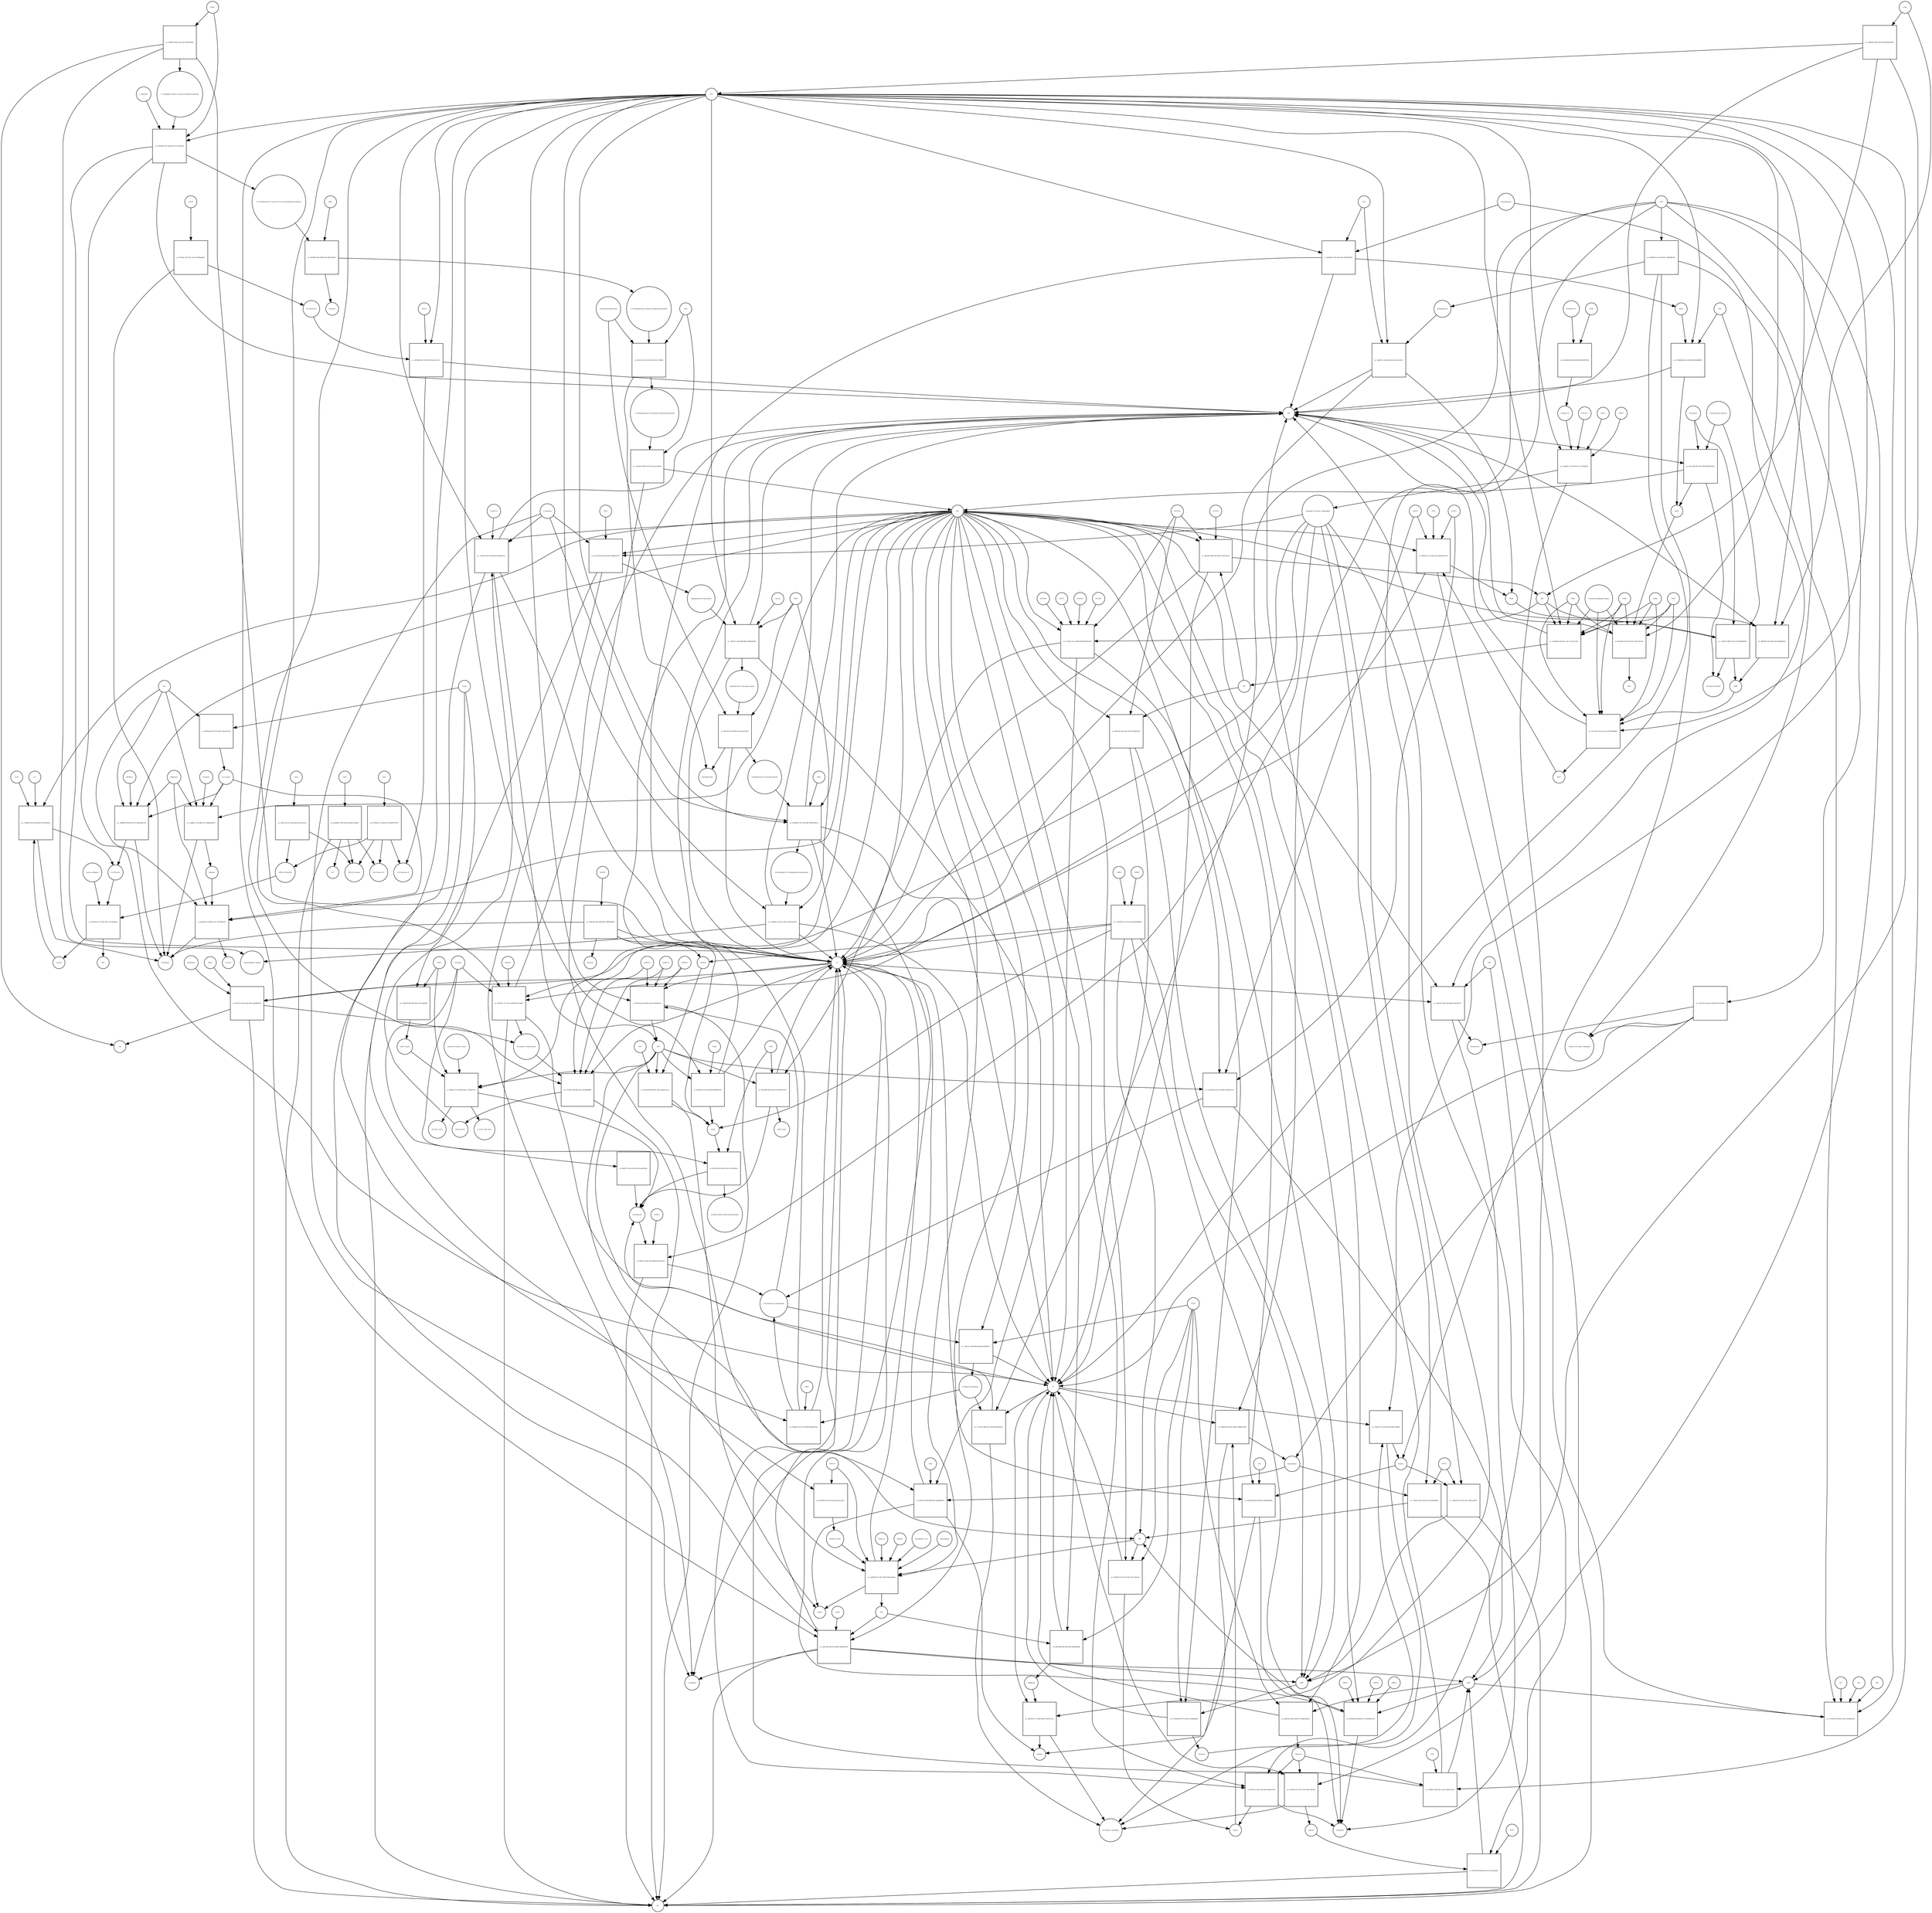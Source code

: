 strict digraph  {
"pr_9f176ba1-2976-451c-a672-8ce988a6b6e5" [annotation="", bipartite=1, cls=process, fontsize=4, label="pr_9f176ba1-2976-451c-a672-8ce988a6b6e5", shape=square];
"D-Galactose" [annotation="urn_miriam_obo.chebi_CHEBI%3A27667|urn_miriam_pubchem.compound_439353", bipartite=0, cls="simple chemical", fontsize=4, label="D-Galactose", shape=circle];
"Î±-D-Galactose" [annotation="urn_miriam_obo.chebi_CHEBI%3A28061|urn_miriam_pubchem.compound_439357", bipartite=0, cls="simple chemical", fontsize=4, label="Î±-D-Galactose", shape=circle];
GALM [annotation="", bipartite=0, cls=macromolecule, fontsize=4, label=GALM, shape=circle];
"pr_e810f4f4-ba47-4b21-8293-62c4a4a722c1" [annotation="", bipartite=1, cls=process, fontsize=4, label="pr_e810f4f4-ba47-4b21-8293-62c4a4a722c1", shape=square];
"Î±-D-Galactose-1P" [annotation="urn_miriam_obo.chebi_CHEBI%3A17973|urn_miriam_pubchem.compound_123912", bipartite=0, cls="simple chemical", fontsize=4, label="Î±-D-Galactose-1P", shape=circle];
GALK1 [annotation="", bipartite=0, cls=macromolecule, fontsize=4, label=GALK1, shape=circle];
ATP [annotation="urn_miriam_obo.chebi_CHEBI%3A15422|urn_miriam_pubchem.compound_5957", bipartite=0, cls="simple chemical", fontsize=4, label=ATP, shape=circle];
ADP [annotation="urn_miriam_obo.chebi_CHEBI%3A16761|urn_miriam_pubchem.compound_6022", bipartite=0, cls="simple chemical", fontsize=4, label=ADP, shape=circle];
"pr_b72b1626-c72e-486e-a51f-048303739376" [annotation="", bipartite=1, cls=process, fontsize=4, label="pr_b72b1626-c72e-486e-a51f-048303739376", shape=square];
"UDP-Î±-D-Galactose" [annotation="urn_miriam_obo.chebi_CHEBI%3A66914|urn_miriam_pubchem.compound_18068", bipartite=0, cls="simple chemical", fontsize=4, label="UDP-Î±-D-Galactose", shape=circle];
GALT [annotation="", bipartite=0, cls=macromolecule, fontsize=4, label=GALT, shape=circle];
"UDP-Î±-D-Glucose" [annotation="urn_miriam_obo.chebi_CHEBI%3A46229|urn_miriam_pubchem.compound_8629", bipartite=0, cls="simple chemical", fontsize=4, label="UDP-Î±-D-Glucose", shape=circle];
"Î±-D-Glucose-1-P" [annotation="urn_miriam_obo.chebi_CHEBI%3A29042|urn_miriam_pubchem.compound_439165", bipartite=0, cls="simple chemical", fontsize=4, label="Î±-D-Glucose-1-P", shape=circle];
"pr_6c606902-75e8-432f-ac8d-44f1f321b69c" [annotation="", bipartite=1, cls=process, fontsize=4, label="pr_6c606902-75e8-432f-ac8d-44f1f321b69c", shape=square];
UGP2 [annotation="", bipartite=0, cls=macromolecule, fontsize=4, label=UGP2, shape=circle];
PPi [annotation="urn_miriam_obo.chebi_CHEBI%3A18361|urn_miriam_pubchem.compound_644102", bipartite=0, cls="simple chemical", fontsize=4, label=PPi, shape=circle];
UTP [annotation="urn_miriam_obo.chebi_CHEBI%3A15713|urn_miriam_pubchem.compound_6133", bipartite=0, cls="simple chemical", fontsize=4, label=UTP, shape=circle];
"pr_1dcb1ceb-5cf1-410a-96a8-45ece1cd7a24" [annotation="", bipartite=1, cls=process, fontsize=4, label="pr_1dcb1ceb-5cf1-410a-96a8-45ece1cd7a24", shape=square];
GALE [annotation="", bipartite=0, cls=macromolecule, fontsize=4, label=GALE, shape=circle];
Lactose [annotation="urn_miriam_obo.chebi_CHEBI%3A17716|urn_miriam_pubchem.compound_440995", bipartite=0, cls="simple chemical", fontsize=4, label=Lactose, shape=circle];
"pr_71995661-26a3-42d9-9303-bc5765183655" [annotation="", bipartite=1, cls=process, fontsize=4, label="pr_71995661-26a3-42d9-9303-bc5765183655", shape=square];
GLB1 [annotation="", bipartite=0, cls=macromolecule, fontsize=4, label=GLB1, shape=circle];
LCT [annotation="", bipartite=0, cls=macromolecule, fontsize=4, label=LCT, shape=circle];
H2O [annotation="urn_miriam_obo.chebi_CHEBI%3A15377|urn_miriam_pubchem.compound_962", bipartite=0, cls="simple chemical", fontsize=4, label=H2O, shape=circle];
"Î±-D-Glucose" [annotation="urn_miriam_obo.chebi_CHEBI%3A28102|urn_miriam_pubchem.compound_79025", bipartite=0, cls="simple chemical", fontsize=4, label="Î±-D-Glucose", shape=circle];
"pr_7d562456-3f8a-4d9f-989a-78586929591d" [annotation="", bipartite=1, cls=process, fontsize=4, label="pr_7d562456-3f8a-4d9f-989a-78586929591d", shape=square];
Galacitol [annotation="urn_miriam_obo.chebi_CHEBI%3A16813|urn_miriam_pubchem.compound_11850", bipartite=0, cls="simple chemical", fontsize=4, label=Galacitol, shape=circle];
AKR1B1 [annotation="", bipartite=0, cls=macromolecule, fontsize=4, label=AKR1B1, shape=circle];
NADP [annotation="urn_miriam_obo.chebi_CHEBI%3A18009|urn_miriam_pubchem.compound_5886", bipartite=0, cls="simple chemical", fontsize=4, label=NADP, shape=circle];
NADPH [annotation="urn_miriam_obo.chebi_CHEBI%3A16474|urn_miriam_pubchem.compound_5884", bipartite=0, cls="simple chemical", fontsize=4, label=NADPH, shape=circle];
H [annotation="urn_miriam_obo.chebi_CHEBI%3A24636|urn_miriam_pubchem.compound_1038", bipartite=0, cls="simple chemical", fontsize=4, label=H, shape=circle];
Melibiose [annotation="urn_miriam_obo.chebi_CHEBI%3A28053|urn_miriam_pubchem.compound_440658", bipartite=0, cls="simple chemical", fontsize=4, label=Melibiose, shape=circle];
"pr_12db8396-19b5-48c3-b077-bd5cb0a05710" [annotation="", bipartite=1, cls=process, fontsize=4, label="pr_12db8396-19b5-48c3-b077-bd5cb0a05710", shape=square];
GLA [annotation="", bipartite=0, cls=macromolecule, fontsize=4, label=GLA, shape=circle];
GLA_Nsp14 [annotation="", bipartite=0, cls=complex, fontsize=4, label=GLA_Nsp14, shape=circle];
Migalastat [annotation="urn_miriam_pubmed_10866822|urn_miriam_obo.chebi_CHEBI%3A135923|urn_miriam_pubchem.compound_176077", bipartite=0, cls="simple chemical", fontsize=4, label=Migalastat, shape=circle];
Raffinose [annotation="urn_miriam_obo.chebi_CHEBI%3A16634|urn_miriam_pubchem.compound_439242", bipartite=0, cls="simple chemical", fontsize=4, label=Raffinose, shape=circle];
"pr_4a9cdf82-c328-4fda-a747-7913596ece93" [annotation="", bipartite=1, cls=process, fontsize=4, label="pr_4a9cdf82-c328-4fda-a747-7913596ece93", shape=square];
Sucrose [annotation="urn_miriam_obo.chebi_CHEBI%3A17992|urn_miriam_pubchem.compound_5988", bipartite=0, cls="simple chemical", fontsize=4, label=Sucrose, shape=circle];
"pr_0b597bcd-b737-439c-9026-a7e37d2b38cb" [annotation="", bipartite=1, cls=process, fontsize=4, label="pr_0b597bcd-b737-439c-9026-a7e37d2b38cb", shape=square];
"lactose synthetase" [annotation="", bipartite=0, cls=complex, fontsize=4, label="lactose synthetase", shape=circle];
UDP [annotation="urn_miriam_obo.chebi_CHEBI%3A17659|urn_miriam_pubchem.compound_6031", bipartite=0, cls="simple chemical", fontsize=4, label=UDP, shape=circle];
Stachyose [annotation="urn_miriam_obo.chebi_CHEBI%3A17164|urn_miriam_pubchem.compound_439531", bipartite=0, cls="simple chemical", fontsize=4, label=Stachyose, shape=circle];
"pr_c2286a1a-7766-4983-9c1c-df66aa40597d" [annotation="", bipartite=1, cls=process, fontsize=4, label="pr_c2286a1a-7766-4983-9c1c-df66aa40597d", shape=square];
NAD [annotation="urn_miriam_obo.chebi_CHEBI%3A15846|urn_miriam_pubchem.compound_5892", bipartite=0, cls="simple chemical", fontsize=4, label=NAD, shape=circle];
"pr_9f47d0c6-1e53-44e0-8560-b80d220f2c4f" [annotation="", bipartite=1, cls=process, fontsize=4, label="pr_9f47d0c6-1e53-44e0-8560-b80d220f2c4f", shape=square];
NADK [annotation="", bipartite=0, cls=macromolecule, fontsize=4, label=NADK, shape=circle];
"pr_49254c68-8f6b-459c-a029-a2ded5c37ace" [annotation="", bipartite=1, cls=process, fontsize=4, label="pr_49254c68-8f6b-459c-a029-a2ded5c37ace", shape=square];
NADH [annotation="urn_miriam_obo.chebi_CHEBI%3A16908|urn_miriam_pubchem.compound_439153", bipartite=0, cls="simple chemical", fontsize=4, label=NADH, shape=circle];
NNT [annotation="", bipartite=0, cls=macromolecule, fontsize=4, label=NNT, shape=circle];
"Deamino-NAD" [annotation="urn_miriam_obo.chebi_CHEBI%3A18304|urn_miriam_pubchem.compound_135421870", bipartite=0, cls="simple chemical", fontsize=4, label="Deamino-NAD", shape=circle];
"pr_c0cbbc4b-9d1a-464f-862d-98e5da4d2c7e" [annotation="", bipartite=1, cls=process, fontsize=4, label="pr_c0cbbc4b-9d1a-464f-862d-98e5da4d2c7e", shape=square];
NADSYN1 [annotation=urn_miriam_pubmed_12547821, bipartite=0, cls=macromolecule, fontsize=4, label=NADSYN1, shape=circle];
"L-Glutamine" [annotation="urn_miriam_obo.chebi_CHEBI%3A18050|urn_miriam_pubchem.compound_5961", bipartite=0, cls="simple chemical", fontsize=4, label="L-Glutamine", shape=circle];
"L-Glutamate" [annotation="urn_miriam_obo.chebi_CHEBI%3A16015|urn_miriam_pubchem.compound_33032", bipartite=0, cls="simple chemical", fontsize=4, label="L-Glutamate", shape=circle];
"Nicotinamide D-ribonucleotide" [annotation="urn_miriam_obo.chebi_CHEBI%3A16171|urn_miriam_pubchem.compound_14180", bipartite=0, cls="simple chemical", fontsize=4, label="Nicotinamide D-ribonucleotide", shape=circle];
"pr_89521628-a22d-490f-aa5b-35150056a7d3" [annotation="", bipartite=1, cls=process, fontsize=4, label="pr_89521628-a22d-490f-aa5b-35150056a7d3", shape=square];
NMNAT2 [annotation=urn_miriam_pubmed_12359228, bipartite=0, cls=macromolecule, fontsize=4, label=NMNAT2, shape=circle];
NMNAT1 [annotation=urn_miriam_pubmed_12359228, bipartite=0, cls=macromolecule, fontsize=4, label=NMNAT1, shape=circle];
NMNAT3 [annotation=urn_miriam_pubmed_17402747, bipartite=0, cls=macromolecule, fontsize=4, label=NMNAT3, shape=circle];
"pr_a702446a-21b2-4310-89b9-ecd89563c015" [annotation="", bipartite=1, cls=process, fontsize=4, label="pr_a702446a-21b2-4310-89b9-ecd89563c015", shape=square];
ENPP1 [annotation="", bipartite=0, cls=macromolecule, fontsize=4, label=ENPP1, shape=circle];
ENPP3 [annotation="", bipartite=0, cls=macromolecule, fontsize=4, label=ENPP3, shape=circle];
AMP [annotation="urn_miriam_obo.chebi_CHEBI%3A16027|urn_miriam_pubchem.compound_6083", bipartite=0, cls="simple chemical", fontsize=4, label=AMP, shape=circle];
"N-Ribosyl-nicotinamide" [annotation="urn_miriam_obo.chebi_CHEBI%3A15927|urn_miriam_pubchem.compound_439924", bipartite=0, cls="simple chemical", fontsize=4, label="N-Ribosyl-nicotinamide", shape=circle];
"pr_e794abe3-a131-4cc4-940d-d5ba2be9cfad" [annotation="", bipartite=1, cls=process, fontsize=4, label="pr_e794abe3-a131-4cc4-940d-d5ba2be9cfad", shape=square];
NRK1 [annotation="", bipartite=0, cls=macromolecule, fontsize=4, label=NRK1, shape=circle];
"pr_c0b53cac-fa98-492b-80d6-4b4c53b94e77" [annotation="", bipartite=1, cls=process, fontsize=4, label="pr_c0b53cac-fa98-492b-80d6-4b4c53b94e77", shape=square];
NT5E [annotation=urn_miriam_pubmed_2848759, bipartite=0, cls=macromolecule, fontsize=4, label=NT5E, shape=circle];
Pi [annotation="urn_miriam_obo.chebi_CHEBI%3A18367|urn_miriam_pubchem.compound_1061", bipartite=0, cls="simple chemical", fontsize=4, label=Pi, shape=circle];
Nicotinate [annotation="urn_miriam_obo.chebi_CHEBI%3A32544|urn_miriam_pubchem.compound_937", bipartite=0, cls="simple chemical", fontsize=4, label=Nicotinate, shape=circle];
"pr_f4f1799b-0524-49f1-a7d3-a7a74e18010c" [annotation="", bipartite=1, cls=process, fontsize=4, label="pr_f4f1799b-0524-49f1-a7d3-a7a74e18010c", shape=square];
Nicotinamide [annotation="urn_miriam_obo.chebi_CHEBI%3A17154|urn_miriam_pubchem.compound_936", bipartite=0, cls="simple chemical", fontsize=4, label=Nicotinamide, shape=circle];
CD38 [annotation=urn_miriam_pubmed_16690024, bipartite=0, cls=macromolecule, fontsize=4, label=CD38, shape=circle];
"nicotinate-adenine dinucleotide phosphate" [annotation="urn_miriam_obo.chebi_CHEBI%3A75967|urn_miriam_pubchem.compound_71768143", bipartite=0, cls="simple chemical", fontsize=4, label="nicotinate-adenine dinucleotide phosphate", shape=circle];
"pr_b42657c4-2ad7-42e4-bf98-fe8e1eeed37e" [annotation="", bipartite=1, cls=process, fontsize=4, label="pr_b42657c4-2ad7-42e4-bf98-fe8e1eeed37e", shape=square];
NAMPT [annotation="", bipartite=0, cls=macromolecule, fontsize=4, label=NAMPT, shape=circle];
"5-phospho-Î±-D-ribose 1-diphosphate" [annotation="urn_miriam_obo.chebi_CHEBI%3A17111|urn_miriam_pubchem.compound_7339", bipartite=0, cls="simple chemical", fontsize=4, label="5-phospho-Î±-D-ribose 1-diphosphate", shape=circle];
"pr_517e7eae-949e-4e5c-9265-a9b2edf29a2c" [annotation="", bipartite=1, cls=process, fontsize=4, label="pr_517e7eae-949e-4e5c-9265-a9b2edf29a2c", shape=square];
PNP [annotation="", bipartite=0, cls=macromolecule, fontsize=4, label=PNP, shape=circle];
"Î±-D-Ribose 1-phosphate" [annotation="urn_miriam_obo.chebi_CHEBI%3A16300|urn_miriam_pubchem.compound_439236", bipartite=0, cls="simple chemical", fontsize=4, label="Î±-D-Ribose 1-phosphate", shape=circle];
"pr_9668c7dc-c61f-490b-9d9e-ace34bdf7ee4" [annotation="", bipartite=1, cls=process, fontsize=4, label="pr_9668c7dc-c61f-490b-9d9e-ace34bdf7ee4", shape=square];
SIRT5 [annotation=urn_miriam_pubmed_17694089, bipartite=0, cls=macromolecule, fontsize=4, label=SIRT5, shape=circle];
SIRT5_Nsp14 [annotation="", bipartite=0, cls=complex, fontsize=4, label=SIRT5_Nsp14, shape=circle];
"Histone N6-acetyl-L-lysine" [annotation="urn_miriam_pubchem.substance_5094", bipartite=0, cls="simple chemical", fontsize=4, label="Histone N6-acetyl-L-lysine", shape=circle];
"O-Acetyl-ADP-ribose" [annotation="urn_miriam_obo.chebi_CHEBI%3A76279|urn_miriam_pubchem.compound_72193709", bipartite=0, cls="simple chemical", fontsize=4, label="O-Acetyl-ADP-ribose", shape=circle];
"Histone-L-lysine" [annotation="urn_miriam_obo.chebi_CHEBI%3A5738|urn_miriam_pubchem.substance_5447|urn_miriam_pubchem.substance_223439948", bipartite=0, cls="simple chemical", fontsize=4, label="Histone-L-lysine", shape=circle];
"pr_8d125983-8f95-4a56-b70f-798e478e1d77" [annotation="", bipartite=1, cls=process, fontsize=4, label="pr_8d125983-8f95-4a56-b70f-798e478e1d77", shape=square];
"ADP-D-ribose" [annotation="urn_miriam_obo.chebi_CHEBI%3A16960|urn_miriam_pubchem.compound_33576", bipartite=0, cls="simple chemical", fontsize=4, label="ADP-D-ribose", shape=circle];
"Nicotinate D-ribonucleotide" [annotation="urn_miriam_obo.chebi_CHEBI%3A15763|urn_miriam_pubchem.compound_121992", bipartite=0, cls="simple chemical", fontsize=4, label="Nicotinate D-ribonucleotide", shape=circle];
"pr_7f34cbf3-7f80-48d5-b81a-36a34fd58883" [annotation="", bipartite=1, cls=process, fontsize=4, label="pr_7f34cbf3-7f80-48d5-b81a-36a34fd58883", shape=square];
Quinolinate [annotation="urn_miriam_obo.chebi_CHEBI%3A16675|urn_miriam_pubchem.compound_1066", bipartite=0, cls="simple chemical", fontsize=4, label=Quinolinate, shape=circle];
"pr_69c5f7c4-62ae-49d1-8695-edc6b8f83786" [annotation="", bipartite=1, cls=process, fontsize=4, label="pr_69c5f7c4-62ae-49d1-8695-edc6b8f83786", shape=square];
QPRT [annotation="", bipartite=0, cls=macromolecule, fontsize=4, label=QPRT, shape=circle];
CO2 [annotation="urn_miriam_obo.chebi_CHEBI%3A16526|urn_miriam_pubchem.compound_280", bipartite=0, cls="simple chemical", fontsize=4, label=CO2, shape=circle];
"pr_af087d67-7731-45ec-be68-60b7dc51ddf8" [annotation="", bipartite=1, cls=process, fontsize=4, label="pr_af087d67-7731-45ec-be68-60b7dc51ddf8", shape=square];
NAPRT1 [annotation="", bipartite=0, cls=macromolecule, fontsize=4, label=NAPRT1, shape=circle];
"pr_984f3517-fc0e-4745-85ef-e0ca44531bee" [annotation="", bipartite=1, cls=process, fontsize=4, label="pr_984f3517-fc0e-4745-85ef-e0ca44531bee", shape=square];
"Î±D-Ribose 1P" [annotation="urn_miriam_obo.chebi_CHEBI%3A16300|urn_miriam_pubchem.compound_439236", bipartite=0, cls="simple chemical", fontsize=4, label="Î±D-Ribose 1P", shape=circle];
"pr_a9e05a85-8d03-442b-8098-e36d18070636" [annotation="", bipartite=1, cls=process, fontsize=4, label="pr_a9e05a85-8d03-442b-8098-e36d18070636", shape=square];
"D-Ribose 5P" [annotation="urn_miriam_obo.chebi_CHEBI%3A78679|urn_miriam_pubchem.compound_439167", bipartite=0, cls="simple chemical", fontsize=4, label="D-Ribose 5P", shape=circle];
PGM2 [annotation="", bipartite=0, cls=macromolecule, fontsize=4, label=PGM2, shape=circle];
"pr_eedeb987-cc84-4185-9cf1-477520d44f12" [annotation="", bipartite=1, cls=process, fontsize=4, label="pr_eedeb987-cc84-4185-9cf1-477520d44f12", shape=square];
PRPS1 [annotation="", bipartite=0, cls=macromolecule, fontsize=4, label=PRPS1, shape=circle];
PRPS2 [annotation="", bipartite=0, cls=macromolecule, fontsize=4, label=PRPS2, shape=circle];
PRPS1L1 [annotation="", bipartite=0, cls=macromolecule, fontsize=4, label=PRPS1L1, shape=circle];
"pr_efc1670e-020d-41eb-a935-a48b0d24f181" [annotation="", bipartite=1, cls=process, fontsize=4, label="pr_efc1670e-020d-41eb-a935-a48b0d24f181", shape=square];
"5-phospho-beta-D-ribosylamine" [annotation="urn_miriam_obo.chebi_CHEBI%3A37737|urn_miriam_pubchem.compound_439905", bipartite=0, cls="simple chemical", fontsize=4, label="5-phospho-beta-D-ribosylamine", shape=circle];
PPAT [annotation="", bipartite=0, cls=macromolecule, fontsize=4, label=PPAT, shape=circle];
"pr_74dc82c1-533d-4f96-8965-2338edab58ba" [annotation="", bipartite=1, cls=process, fontsize=4, label="pr_74dc82c1-533d-4f96-8965-2338edab58ba", shape=square];
"5-phospho-beta-D-ribosylglycinamide" [annotation="urn_miriam_obo.chebi_CHEBI%3A143788|urn_miriam_pubchem.compound_129630972", bipartite=0, cls="simple chemical", fontsize=4, label="5-phospho-beta-D-ribosylglycinamide", shape=circle];
GART [annotation="", bipartite=0, cls=macromolecule, fontsize=4, label=GART, shape=circle];
Glycine [annotation="urn_miriam_obo.chebi_CHEBI%3A15428|urn_miriam_pubchem.compound_750", bipartite=0, cls="simple chemical", fontsize=4, label=Glycine, shape=circle];
"pr_3f301220-73e9-4949-b2cb-fbacd9373af7" [annotation="", bipartite=1, cls=process, fontsize=4, label="pr_3f301220-73e9-4949-b2cb-fbacd9373af7", shape=square];
"5-phosphoribosyl-N-formylglycinamide" [annotation="urn_miriam_pubchem.compound_129652037", bipartite=0, cls="simple chemical", fontsize=4, label="5-phosphoribosyl-N-formylglycinamide", shape=circle];
"10-Formyltetrahydrofolate" [annotation="urn_miriam_obo.chebi_CHEBI%3A15637|urn_miriam_pubchem.compound_135450591", bipartite=0, cls="simple chemical", fontsize=4, label="10-Formyltetrahydrofolate", shape=circle];
Tetrahydrofolate [annotation="urn_miriam_obo.chebi_CHEBI%3A67016|urn_miriam_pubchem.compound_135444742", bipartite=0, cls="simple chemical", fontsize=4, label=Tetrahydrofolate, shape=circle];
"pr_45e64388-72b7-47d5-8e6f-7006074ab7c0" [annotation="", bipartite=1, cls=process, fontsize=4, label="pr_45e64388-72b7-47d5-8e6f-7006074ab7c0", shape=square];
"2-(Formamido)-N1-(5'-phosphoribosyl)acetamidine" [annotation="urn_miriam_pubchem.compound_5462266", bipartite=0, cls="simple chemical", fontsize=4, label="2-(Formamido)-N1-(5'-phosphoribosyl)acetamidine", shape=circle];
PFAS [annotation="", bipartite=0, cls=macromolecule, fontsize=4, label=PFAS, shape=circle];
"pr_a424febe-ae1b-417e-8ba7-9a3d0edce5b6" [annotation="", bipartite=1, cls=process, fontsize=4, label="pr_a424febe-ae1b-417e-8ba7-9a3d0edce5b6", shape=square];
"Aminoimidazole ribotide" [annotation="urn_miriam_obo.chebi_CHEBI%3A138560|urn_miriam_pubchem.compound_161500", bipartite=0, cls="simple chemical", fontsize=4, label="Aminoimidazole ribotide", shape=circle];
"pr_cd085697-dbbe-4e26-ae25-166b2e2ffa9f" [annotation="", bipartite=1, cls=process, fontsize=4, label="pr_cd085697-dbbe-4e26-ae25-166b2e2ffa9f", shape=square];
"1-(5-Phospho-D-ribosyl)-5-amino-4-imidazolecarboxylate" [annotation="urn_miriam_obo.chebi_CHEBI%3A28413|urn_miriam_pubchem.compound_165388", bipartite=0, cls="simple chemical", fontsize=4, label="1-(5-Phospho-D-ribosyl)-5-amino-4-imidazolecarboxylate", shape=circle];
PAICS [annotation="", bipartite=0, cls=macromolecule, fontsize=4, label=PAICS, shape=circle];
"pr_4533b2eb-745c-4ee8-85ee-53c1510e85d9" [annotation="", bipartite=1, cls=process, fontsize=4, label="pr_4533b2eb-745c-4ee8-85ee-53c1510e85d9", shape=square];
"1-(5'-Phosphoribosyl)-5-amino-4-(N-succinocarboxamide)-imidazole" [annotation="urn_miriam_obo.chebi_CHEBI%3A18319|urn_miriam_pubchem.compound_160666", bipartite=0, cls="simple chemical", fontsize=4, label="1-(5'-Phosphoribosyl)-5-amino-4-(N-succinocarboxamide)-imidazole", shape=circle];
"L-Aspartate" [annotation="urn_miriam_obo.chebi_CHEBI%3A17053|urn_miriam_pubchem.compound_5960", bipartite=0, cls="simple chemical", fontsize=4, label="L-Aspartate", shape=circle];
"pr_3b02d839-c5b4-4806-b36b-284f702abf83" [annotation="", bipartite=1, cls=process, fontsize=4, label="pr_3b02d839-c5b4-4806-b36b-284f702abf83", shape=square];
"1-(5'-Phosphoribosyl)-5-amino-4-imidazolecarboxamide" [annotation="urn_miriam_obo.chebi_CHEBI%3A18406|urn_miriam_pubchem.compound_65110", bipartite=0, cls="simple chemical", fontsize=4, label="1-(5'-Phosphoribosyl)-5-amino-4-imidazolecarboxamide", shape=circle];
ADSL [annotation="", bipartite=0, cls=macromolecule, fontsize=4, label=ADSL, shape=circle];
Fumarate [annotation="urn_miriam_obo.chebi_CHEBI%3A29806|urn_miriam_pubchem.compound_5460307", bipartite=0, cls="simple chemical", fontsize=4, label=Fumarate, shape=circle];
"pr_945c1d5c-c104-4221-8d1e-9012a755809e" [annotation="", bipartite=1, cls=process, fontsize=4, label="pr_945c1d5c-c104-4221-8d1e-9012a755809e", shape=square];
"1-(5'-Phosphoribosyl)-5-formamido-4-imidazolecarboxamide" [annotation="urn_miriam_obo.chebi_CHEBI%3A18381|urn_miriam_pubchem.compound_166760", bipartite=0, cls="simple chemical", fontsize=4, label="1-(5'-Phosphoribosyl)-5-formamido-4-imidazolecarboxamide", shape=circle];
ATIC [annotation="", bipartite=0, cls=macromolecule, fontsize=4, label=ATIC, shape=circle];
"pr_555a5b51-909f-41e4-953f-dea3e210486f" [annotation="", bipartite=1, cls=process, fontsize=4, label="pr_555a5b51-909f-41e4-953f-dea3e210486f", shape=square];
IMP [annotation="urn_miriam_obo.chebi_CHEBI%3A17202|urn_miriam_pubchem.compound_135398640", bipartite=0, cls="simple chemical", fontsize=4, label=IMP, shape=circle];
"pr_3a0b2ffd-59c7-4b71-806f-7fb643c4b3ab" [annotation="", bipartite=1, cls=process, fontsize=4, label="pr_3a0b2ffd-59c7-4b71-806f-7fb643c4b3ab", shape=square];
XMP [annotation="urn_miriam_obo.chebi_CHEBI%3A15652|urn_miriam_pubchem.compound_73323", bipartite=0, cls="simple chemical", fontsize=4, label=XMP, shape=circle];
IMPDH1 [annotation="", bipartite=0, cls=macromolecule, fontsize=4, label=IMPDH1, shape=circle];
IMPDH2 [annotation="", bipartite=0, cls=macromolecule, fontsize=4, label=IMPDH2, shape=circle];
IMPDH2_Nsp14 [annotation="", bipartite=0, cls=complex, fontsize=4, label=IMPDH2_Nsp14, shape=circle];
"Mycophenolic acid" [annotation="urn_miriam_pubmed_5799033|urn_miriam_obo.chebi_CHEBI%3A168396|urn_miriam_pubchem.compound_446541", bipartite=0, cls="simple chemical", fontsize=4, label="Mycophenolic acid", shape=circle];
Merimepodib [annotation="urn_miriam_pubmed_10878288|urn_miriam_pubchem.compound_53241", bipartite=0, cls="simple chemical", fontsize=4, label=Merimepodib, shape=circle];
Ribavirin [annotation="urn_miriam_pubmed_22555152|urn_miriam_obo.chebi_CHEBI%3A63580|urn_miriam_pubchem.compound_37542", bipartite=0, cls="simple chemical", fontsize=4, label=Ribavirin, shape=circle];
"pr_a6f8c3bb-600e-4c5d-98eb-cbb98d4fe7bf" [annotation="", bipartite=1, cls=process, fontsize=4, label="pr_a6f8c3bb-600e-4c5d-98eb-cbb98d4fe7bf", shape=square];
GMP [annotation="urn_miriam_obo.chebi_CHEBI%3A17345|urn_miriam_pubchem.compound_135398631", bipartite=0, cls="simple chemical", fontsize=4, label=GMP, shape=circle];
GMPS [annotation=urn_miriam_pubmed_8089153, bipartite=0, cls=macromolecule, fontsize=4, label=GMPS, shape=circle];
"pr_8e8db582-0bae-42b4-aa80-84949fa3005b" [annotation="", bipartite=1, cls=process, fontsize=4, label="pr_8e8db582-0bae-42b4-aa80-84949fa3005b", shape=square];
GDP [annotation="urn_miriam_obo.chebi_CHEBI%3A17552|urn_miriam_pubchem.compound_135398619", bipartite=0, cls="simple chemical", fontsize=4, label=GDP, shape=circle];
GUK1 [annotation=urn_miriam_pubmed_8663313, bipartite=0, cls=macromolecule, fontsize=4, label=GUK1, shape=circle];
"pr_1eb4d5b6-244a-44c1-a197-c17cba5c1943" [annotation="", bipartite=1, cls=process, fontsize=4, label="pr_1eb4d5b6-244a-44c1-a197-c17cba5c1943", shape=square];
GTP [annotation="urn_miriam_obo.chebi_CHEBI%3A15996|urn_miriam_pubchem.compound_35398633", bipartite=0, cls="simple chemical", fontsize=4, label=GTP, shape=circle];
NME3 [annotation="", bipartite=0, cls=macromolecule, fontsize=4, label=NME3, shape=circle];
"Nucleoside diphosphate kinase" [annotation="", bipartite=0, cls=complex, fontsize=4, label="Nucleoside diphosphate kinase", shape=circle];
NME5 [annotation="", bipartite=0, cls=macromolecule, fontsize=4, label=NME5, shape=circle];
NME6 [annotation="", bipartite=0, cls=macromolecule, fontsize=4, label=NME6, shape=circle];
NME7 [annotation="", bipartite=0, cls=macromolecule, fontsize=4, label=NME7, shape=circle];
"pr_7cd43451-909b-4724-a719-23bf9a8609c6" [annotation="", bipartite=1, cls=process, fontsize=4, label="pr_7cd43451-909b-4724-a719-23bf9a8609c6", shape=square];
dGDP [annotation="urn_miriam_obo.chebi_CHEBI%3A28862|urn_miriam_pubchem.compound_135398595", bipartite=0, cls="simple chemical", fontsize=4, label=dGDP, shape=circle];
"ribonucleoside reductase" [annotation="", bipartite=0, cls=complex, fontsize=4, label="ribonucleoside reductase", shape=circle];
Thioredoxin [annotation="urn_miriam_obo.chebi_CHEBI%3A15033|urn_miriam_pubchem.substance_223441017|urn_miriam_pubchem.substance_3635", bipartite=0, cls="simple chemical", fontsize=4, label=Thioredoxin, shape=circle];
"Thioredoxin disulfide" [annotation="urn_miriam_obo.chebi_CHEBI%3A18191|urn_miriam_pubchem.substance_11533266|urn_miriam_pubchem.substance_3636", bipartite=0, cls="simple chemical", fontsize=4, label="Thioredoxin disulfide", shape=circle];
"pr_2e5c262a-1e32-4a1f-a1aa-56576bd84dbb" [annotation="", bipartite=1, cls=process, fontsize=4, label="pr_2e5c262a-1e32-4a1f-a1aa-56576bd84dbb", shape=square];
dGTP [annotation="urn_miriam_obo.chebi_CHEBI%3A16497|urn_miriam_pubchem.compound_135398599", bipartite=0, cls="simple chemical", fontsize=4, label=dGTP, shape=circle];
dGMP [annotation="urn_miriam_obo.chebi_CHEBI%3A16192|urn_miriam_pubchem.compound_135398597", bipartite=0, cls="simple chemical", fontsize=4, label=dGMP, shape=circle];
"pr_0b05b6ff-79f1-4969-aa92-f8402084af1e" [annotation="", bipartite=1, cls=process, fontsize=4, label="pr_0b05b6ff-79f1-4969-aa92-f8402084af1e", shape=square];
Deoxyguanosine [annotation="urn_miriam_obo.chebi_CHEBI%3A17172|urn_miriam_pubchem.compound_135398592", bipartite=0, cls="simple chemical", fontsize=4, label=Deoxyguanosine, shape=circle];
"pr_548d1a5c-c4dd-4dfc-bdaa-e8c32ce532b2" [annotation="", bipartite=1, cls=process, fontsize=4, label="pr_548d1a5c-c4dd-4dfc-bdaa-e8c32ce532b2", shape=square];
DCK [annotation="", bipartite=0, cls=macromolecule, fontsize=4, label=DCK, shape=circle];
"pr_40801ddf-c3aa-47d2-bd11-50069d8234e2" [annotation="", bipartite=1, cls=process, fontsize=4, label="pr_40801ddf-c3aa-47d2-bd11-50069d8234e2", shape=square];
Guanine [annotation="urn_miriam_obo.chebi_CHEBI%3A16235|urn_miriam_pubchem.compound_135398634", bipartite=0, cls="simple chemical", fontsize=4, label=Guanine, shape=circle];
"2-deoxy-Î±-D-ribose 1-phosphate" [annotation="urn_miriam_obo.chebi_CHEBI%3A28542|urn_miriam_pubchem.compound_439287", bipartite=0, cls="simple chemical", fontsize=4, label="2-deoxy-Î±-D-ribose 1-phosphate", shape=circle];
"pr_8805362c-acea-4aa0-85ca-bb65de5791a8" [annotation="", bipartite=1, cls=process, fontsize=4, label="pr_8805362c-acea-4aa0-85ca-bb65de5791a8", shape=square];
ITPA [annotation="", bipartite=0, cls=macromolecule, fontsize=4, label=ITPA, shape=circle];
"pr_c306cff2-0a57-4f7e-afb1-35f34a324097" [annotation="", bipartite=1, cls=process, fontsize=4, label="pr_c306cff2-0a57-4f7e-afb1-35f34a324097", shape=square];
HPRT1 [annotation="", bipartite=0, cls=macromolecule, fontsize=4, label=HPRT1, shape=circle];
Guanosine [annotation="urn_miriam_obo.chebi_CHEBI%3A16750|urn_miriam_pubchem.compound_135398635", bipartite=0, cls="simple chemical", fontsize=4, label=Guanosine, shape=circle];
"pr_1ad2cb41-7efa-420f-a8cd-ed6107afdbf8" [annotation="", bipartite=1, cls=process, fontsize=4, label="pr_1ad2cb41-7efa-420f-a8cd-ed6107afdbf8", shape=square];
"pr_67739286-ff6b-4770-aeb5-23ceadbbba8b" [annotation="", bipartite=1, cls=process, fontsize=4, label="pr_67739286-ff6b-4770-aeb5-23ceadbbba8b", shape=square];
"pr_2fde20d5-0fdf-4da9-aeb6-c87387ee87af" [annotation="", bipartite=1, cls=process, fontsize=4, label="pr_2fde20d5-0fdf-4da9-aeb6-c87387ee87af", shape=square];
ENTPD2 [annotation="", bipartite=0, cls=macromolecule, fontsize=4, label=ENTPD2, shape=circle];
NTPCR [annotation="", bipartite=0, cls=macromolecule, fontsize=4, label=NTPCR, shape=circle];
"pr_0668c0b7-f0ea-42d1-947b-47f84062d142" [annotation="", bipartite=1, cls=process, fontsize=4, label="pr_0668c0b7-f0ea-42d1-947b-47f84062d142", shape=square];
"pr_311f22aa-31ce-4348-b30e-8bef5d762219" [annotation="", bipartite=1, cls=process, fontsize=4, label="pr_311f22aa-31ce-4348-b30e-8bef5d762219", shape=square];
ENTPD4 [annotation="", bipartite=0, cls=macromolecule, fontsize=4, label=ENTPD4, shape=circle];
ENTPD5 [annotation="", bipartite=0, cls=macromolecule, fontsize=4, label=ENTPD5, shape=circle];
ENTPD6 [annotation="", bipartite=0, cls=macromolecule, fontsize=4, label=ENTPD6, shape=circle];
CANT1 [annotation="", bipartite=0, cls=macromolecule, fontsize=4, label=CANT1, shape=circle];
"pr_cc445784-5e71-423a-a2bd-f2646989385c" [annotation="", bipartite=1, cls=process, fontsize=4, label="pr_cc445784-5e71-423a-a2bd-f2646989385c", shape=square];
GMPR [annotation="", bipartite=0, cls=macromolecule, fontsize=4, label=GMPR, shape=circle];
GMPR2 [annotation="", bipartite=0, cls=macromolecule, fontsize=4, label=GMPR2, shape=circle];
Ammonium [annotation="urn_miriam_obo.chebi_CHEBI%3A28938|urn_miriam_pubchem.compound_223", bipartite=0, cls="simple chemical", fontsize=4, label=Ammonium, shape=circle];
"pr_b2544fab-e94f-4d56-b171-e05892d1472d" [annotation="", bipartite=1, cls=process, fontsize=4, label="pr_b2544fab-e94f-4d56-b171-e05892d1472d", shape=square];
AMDP2 [annotation="", bipartite=0, cls=macromolecule, fontsize=4, label=AMDP2, shape=circle];
AMPD1 [annotation="", bipartite=0, cls=macromolecule, fontsize=4, label=AMPD1, shape=circle];
AMPD3 [annotation="", bipartite=0, cls=macromolecule, fontsize=4, label=AMPD3, shape=circle];
"pr_680a3408-bab6-456f-9b38-3bd4fbfe8dfe" [annotation="", bipartite=1, cls=process, fontsize=4, label="pr_680a3408-bab6-456f-9b38-3bd4fbfe8dfe", shape=square];
Xanthosine [annotation="urn_miriam_obo.chebi_CHEBI%3A18107|urn_miriam_pubchem.compound_64959", bipartite=0, cls="simple chemical", fontsize=4, label=Xanthosine, shape=circle];
"pr_ddf74932-777a-4b95-8900-cf100332113d" [annotation="", bipartite=1, cls=process, fontsize=4, label="pr_ddf74932-777a-4b95-8900-cf100332113d", shape=square];
Xanthine [annotation="urn_miriam_obo.chebi_CHEBI%3A15318|urn_miriam_pubchem.compound_1188", bipartite=0, cls="simple chemical", fontsize=4, label=Xanthine, shape=circle];
"pr_03df1788-ec55-4435-9343-7d17ce6bdcd0" [annotation="", bipartite=1, cls=process, fontsize=4, label="pr_03df1788-ec55-4435-9343-7d17ce6bdcd0", shape=square];
Inosine [annotation="urn_miriam_obo.chebi_CHEBI%3A17596|urn_miriam_pubchem.compound_35398641", bipartite=0, cls="simple chemical", fontsize=4, label=Inosine, shape=circle];
"pr_e4dd0fae-8c4a-45c5-b8b4-744bbaf7ee8d" [annotation="", bipartite=1, cls=process, fontsize=4, label="pr_e4dd0fae-8c4a-45c5-b8b4-744bbaf7ee8d", shape=square];
Hypoxanthine [annotation="urn_miriam_obo.chebi_CHEBI%3A17368|urn_miriam_pubchem.compound_135398638", bipartite=0, cls="simple chemical", fontsize=4, label=Hypoxanthine, shape=circle];
"pr_087b15fa-81f6-4886-b9a2-6e4498af5d72" [annotation="", bipartite=1, cls=process, fontsize=4, label="pr_087b15fa-81f6-4886-b9a2-6e4498af5d72", shape=square];
XDH [annotation="", bipartite=0, cls=macromolecule, fontsize=4, label=XDH, shape=circle];
"pr_2ada1f86-185d-4659-b5a5-803dff9e6dbc" [annotation="", bipartite=1, cls=process, fontsize=4, label="pr_2ada1f86-185d-4659-b5a5-803dff9e6dbc", shape=square];
GDA [annotation="", bipartite=0, cls=macromolecule, fontsize=4, label=GDA, shape=circle];
"pr_776b7f23-e20c-4a0a-9c10-cf314564b30a" [annotation="", bipartite=1, cls=process, fontsize=4, label="pr_776b7f23-e20c-4a0a-9c10-cf314564b30a", shape=square];
Adenosine [annotation="urn_miriam_obo.chebi_CHEBI%3A16335|urn_miriam_pubchem.compound_60961", bipartite=0, cls="simple chemical", fontsize=4, label=Adenosine, shape=circle];
"pr_b079e7e1-26e3-439a-b34f-f3b8e6cdcf81" [annotation="", bipartite=1, cls=process, fontsize=4, label="pr_b079e7e1-26e3-439a-b34f-f3b8e6cdcf81", shape=square];
ADA [annotation="", bipartite=0, cls=macromolecule, fontsize=4, label=ADA, shape=circle];
"pr_ede48b75-a66d-44ec-aeb0-c5d2ab761ae9" [annotation="", bipartite=1, cls=process, fontsize=4, label="pr_ede48b75-a66d-44ec-aeb0-c5d2ab761ae9", shape=square];
ADK [annotation="", bipartite=0, cls=macromolecule, fontsize=4, label=ADK, shape=circle];
"pr_060010bc-2d87-4cbf-afc7-838dd53ab0a4" [annotation="", bipartite=1, cls=process, fontsize=4, label="pr_060010bc-2d87-4cbf-afc7-838dd53ab0a4", shape=square];
"pr_3a14f434-1ac1-43f1-a7bc-8990c198c009" [annotation="", bipartite=1, cls=process, fontsize=4, label="pr_3a14f434-1ac1-43f1-a7bc-8990c198c009", shape=square];
Adenine [annotation="urn_miriam_obo.chebi_CHEBI%3A16708|urn_miriam_pubchem.compound_190", bipartite=0, cls="simple chemical", fontsize=4, label=Adenine, shape=circle];
"pr_037e0876-609d-4b9a-9e76-7b1c96ad3f86" [annotation="", bipartite=1, cls=process, fontsize=4, label="pr_037e0876-609d-4b9a-9e76-7b1c96ad3f86", shape=square];
APRT [annotation="", bipartite=0, cls=macromolecule, fontsize=4, label=APRT, shape=circle];
"pr_d719945f-9343-4bc0-a5b7-aaf384ae2953" [annotation="", bipartite=1, cls=process, fontsize=4, label="pr_d719945f-9343-4bc0-a5b7-aaf384ae2953", shape=square];
AK5 [annotation="", bipartite=0, cls=macromolecule, fontsize=4, label=AK5, shape=circle];
AK7 [annotation="", bipartite=0, cls=macromolecule, fontsize=4, label=AK7, shape=circle];
AK1 [annotation="", bipartite=0, cls=macromolecule, fontsize=4, label=AK1, shape=circle];
AK8 [annotation="", bipartite=0, cls=macromolecule, fontsize=4, label=AK8, shape=circle];
"pr_52165132-a1b8-41a5-8d09-bfd373c6a003" [annotation="", bipartite=1, cls=process, fontsize=4, label="pr_52165132-a1b8-41a5-8d09-bfd373c6a003", shape=square];
Deoxyinosine [annotation="urn_miriam_obo.chebi_CHEBI%3A28997|urn_miriam_pubchem.compound_135398593", bipartite=0, cls="simple chemical", fontsize=4, label=Deoxyinosine, shape=circle];
Deoxyadenosine [annotation="urn_miriam_obo.chebi_CHEBI%3A17256|urn_miriam_pubchem.compound_13730", bipartite=0, cls="simple chemical", fontsize=4, label=Deoxyadenosine, shape=circle];
"pr_5e09c837-42e8-43f0-b668-1b9e15fd57c7" [annotation="", bipartite=1, cls=process, fontsize=4, label="pr_5e09c837-42e8-43f0-b668-1b9e15fd57c7", shape=square];
"pr_9bed823c-d741-4953-b5e5-9f2907304fa6" [annotation="", bipartite=1, cls=process, fontsize=4, label="pr_9bed823c-d741-4953-b5e5-9f2907304fa6", shape=square];
dAMP [annotation="urn_miriam_obo.chebi_CHEBI%3A17713|urn_miriam_pubchem.compound_12599", bipartite=0, cls="simple chemical", fontsize=4, label=dAMP, shape=circle];
"pr_da72b864-d6ee-412b-840d-91b7ab868492" [annotation="", bipartite=1, cls=process, fontsize=4, label="pr_da72b864-d6ee-412b-840d-91b7ab868492", shape=square];
dADP [annotation="urn_miriam_obo.chebi_CHEBI%3A16174|urn_miriam_pubchem.compound_188966", bipartite=0, cls="simple chemical", fontsize=4, label=dADP, shape=circle];
"pr_bdec4af2-6733-42e1-8ef2-14e0c578ca65" [annotation="", bipartite=1, cls=process, fontsize=4, label="pr_bdec4af2-6733-42e1-8ef2-14e0c578ca65", shape=square];
dATP [annotation="urn_miriam_obo.chebi_CHEBI%3A16284|urn_miriam_pubchem.compound_15993", bipartite=0, cls="simple chemical", fontsize=4, label=dATP, shape=circle];
"pr_8deca26b-f001-491a-b900-b9d58526a262" [annotation="", bipartite=1, cls=process, fontsize=4, label="pr_8deca26b-f001-491a-b900-b9d58526a262", shape=square];
"pr_7e6f2628-d42f-4df0-984c-1b75a4dd2f88" [annotation="", bipartite=1, cls=process, fontsize=4, label="pr_7e6f2628-d42f-4df0-984c-1b75a4dd2f88", shape=square];
Nsp14 [annotation="urn_miriam_doi_10.1101%2F2020.03.22.002386|urn_miriam_ncbiprotein_YP_009725309", bipartite=0, cls=macromolecule, fontsize=4, label=Nsp14, shape=circle];
"pr_d856162b-8977-4725-9440-145e1d21c62f" [annotation="", bipartite=1, cls=process, fontsize=4, label="pr_d856162b-8977-4725-9440-145e1d21c62f", shape=square];
"pr_d3033450-eaf3-4a73-9ccb-bacebac362e7" [annotation="", bipartite=1, cls=process, fontsize=4, label="pr_d3033450-eaf3-4a73-9ccb-bacebac362e7", shape=square];
"pr_9f176ba1-2976-451c-a672-8ce988a6b6e5" -> "D-Galactose"  [annotation="", interaction_type=production];
"pr_9f176ba1-2976-451c-a672-8ce988a6b6e5" -> "Î±-D-Galactose"  [annotation="", interaction_type=production];
"Î±-D-Galactose" -> "pr_e810f4f4-ba47-4b21-8293-62c4a4a722c1"  [annotation="", interaction_type=consumption];
GALM -> "pr_9f176ba1-2976-451c-a672-8ce988a6b6e5"  [annotation="urn_miriam_pubmed_9778377|urn_miriam_pubmed_15026423|urn_miriam_kegg.reaction_R10619", interaction_type=catalysis];
"pr_e810f4f4-ba47-4b21-8293-62c4a4a722c1" -> "Î±-D-Galactose-1P"  [annotation="", interaction_type=production];
"pr_e810f4f4-ba47-4b21-8293-62c4a4a722c1" -> ADP  [annotation="", interaction_type=production];
GALK1 -> "pr_e810f4f4-ba47-4b21-8293-62c4a4a722c1"  [annotation="urn_miriam_pubmed_14596685|urn_miriam_kegg.reaction_R01092", interaction_type=catalysis];
ATP -> "pr_e810f4f4-ba47-4b21-8293-62c4a4a722c1"  [annotation="", interaction_type=consumption];
ATP -> "pr_9f47d0c6-1e53-44e0-8560-b80d220f2c4f"  [annotation="", interaction_type=consumption];
ATP -> "pr_c0cbbc4b-9d1a-464f-862d-98e5da4d2c7e"  [annotation="", interaction_type=consumption];
ATP -> "pr_89521628-a22d-490f-aa5b-35150056a7d3"  [annotation="", interaction_type=consumption];
ATP -> "pr_e794abe3-a131-4cc4-940d-d5ba2be9cfad"  [annotation="", interaction_type=consumption];
ATP -> "pr_7f34cbf3-7f80-48d5-b81a-36a34fd58883"  [annotation="", interaction_type=consumption];
ATP -> "pr_af087d67-7731-45ec-be68-60b7dc51ddf8"  [annotation="", interaction_type=consumption];
ATP -> "pr_eedeb987-cc84-4185-9cf1-477520d44f12"  [annotation="", interaction_type=consumption];
ATP -> "pr_74dc82c1-533d-4f96-8965-2338edab58ba"  [annotation="", interaction_type=consumption];
ATP -> "pr_45e64388-72b7-47d5-8e6f-7006074ab7c0"  [annotation="", interaction_type=consumption];
ATP -> "pr_a424febe-ae1b-417e-8ba7-9a3d0edce5b6"  [annotation="", interaction_type=consumption];
ATP -> "pr_4533b2eb-745c-4ee8-85ee-53c1510e85d9"  [annotation="", interaction_type=consumption];
ATP -> "pr_a6f8c3bb-600e-4c5d-98eb-cbb98d4fe7bf"  [annotation="", interaction_type=consumption];
ATP -> "pr_1eb4d5b6-244a-44c1-a197-c17cba5c1943"  [annotation="", interaction_type=consumption];
ATP -> "pr_2e5c262a-1e32-4a1f-a1aa-56576bd84dbb"  [annotation="", interaction_type=consumption];
ATP -> "pr_0b05b6ff-79f1-4969-aa92-f8402084af1e"  [annotation="", interaction_type=consumption];
ATP -> "pr_548d1a5c-c4dd-4dfc-bdaa-e8c32ce532b2"  [annotation="", interaction_type=consumption];
ATP -> "pr_ede48b75-a66d-44ec-aeb0-c5d2ab761ae9"  [annotation="", interaction_type=consumption];
ATP -> "pr_d719945f-9343-4bc0-a5b7-aaf384ae2953"  [annotation="", interaction_type=consumption];
ATP -> "pr_9bed823c-d741-4953-b5e5-9f2907304fa6"  [annotation="", interaction_type=consumption];
ATP -> "pr_da72b864-d6ee-412b-840d-91b7ab868492"  [annotation="", interaction_type=consumption];
ATP -> "pr_bdec4af2-6733-42e1-8ef2-14e0c578ca65"  [annotation="", interaction_type=consumption];
ADP -> "pr_8deca26b-f001-491a-b900-b9d58526a262"  [annotation="", interaction_type=consumption];
"pr_b72b1626-c72e-486e-a51f-048303739376" -> "Î±-D-Galactose-1P"  [annotation="", interaction_type=production];
"pr_b72b1626-c72e-486e-a51f-048303739376" -> "UDP-Î±-D-Galactose"  [annotation="", interaction_type=production];
"pr_b72b1626-c72e-486e-a51f-048303739376" -> "UDP-Î±-D-Glucose"  [annotation="", interaction_type=production];
"pr_b72b1626-c72e-486e-a51f-048303739376" -> "Î±-D-Glucose-1-P"  [annotation="", interaction_type=production];
"UDP-Î±-D-Galactose" -> "pr_0b597bcd-b737-439c-9026-a7e37d2b38cb"  [annotation="", interaction_type=consumption];
GALT -> "pr_b72b1626-c72e-486e-a51f-048303739376"  [annotation="urn_miriam_kegg.reaction_R00955|urn_miriam_pubmed_13260264", interaction_type=catalysis];
"pr_6c606902-75e8-432f-ac8d-44f1f321b69c" -> "UDP-Î±-D-Glucose"  [annotation="", interaction_type=production];
"pr_6c606902-75e8-432f-ac8d-44f1f321b69c" -> "Î±-D-Glucose-1-P"  [annotation="", interaction_type=production];
"pr_6c606902-75e8-432f-ac8d-44f1f321b69c" -> PPi  [annotation="", interaction_type=production];
"pr_6c606902-75e8-432f-ac8d-44f1f321b69c" -> UTP  [annotation="", interaction_type=production];
UGP2 -> "pr_6c606902-75e8-432f-ac8d-44f1f321b69c"  [annotation="urn_miriam_kegg.reaction_R00289|urn_miriam_pubmed_30816613", interaction_type=catalysis];
"pr_1dcb1ceb-5cf1-410a-96a8-45ece1cd7a24" -> "UDP-Î±-D-Glucose"  [annotation="", interaction_type=production];
"pr_1dcb1ceb-5cf1-410a-96a8-45ece1cd7a24" -> "UDP-Î±-D-Galactose"  [annotation="", interaction_type=production];
GALE -> "pr_1dcb1ceb-5cf1-410a-96a8-45ece1cd7a24"  [annotation="urn_miriam_kegg.reaction_R00291|urn_miriam_pubmed_31827638", interaction_type=catalysis];
Lactose -> "pr_71995661-26a3-42d9-9303-bc5765183655"  [annotation="", interaction_type=consumption];
"pr_71995661-26a3-42d9-9303-bc5765183655" -> "D-Galactose"  [annotation="", interaction_type=production];
"pr_71995661-26a3-42d9-9303-bc5765183655" -> "Î±-D-Glucose"  [annotation="", interaction_type=production];
GLB1 -> "pr_71995661-26a3-42d9-9303-bc5765183655"  [annotation="urn_miriam_kegg.reaction_R01100|urn_miriam_kegg.reaction_R06114|urn_miriam_ec-code_3.2.1.108|urn_miriam_pubmed_5822067", interaction_type=catalysis];
LCT -> "pr_71995661-26a3-42d9-9303-bc5765183655"  [annotation="urn_miriam_kegg.reaction_R01100|urn_miriam_kegg.reaction_R06114|urn_miriam_ec-code_3.2.1.108|urn_miriam_pubmed_5822067", interaction_type=catalysis];
H2O -> "pr_71995661-26a3-42d9-9303-bc5765183655"  [annotation="", interaction_type=consumption];
H2O -> "pr_12db8396-19b5-48c3-b077-bd5cb0a05710"  [annotation="", interaction_type=consumption];
H2O -> "pr_4a9cdf82-c328-4fda-a747-7913596ece93"  [annotation="", interaction_type=consumption];
H2O -> "pr_c2286a1a-7766-4983-9c1c-df66aa40597d"  [annotation="", interaction_type=consumption];
H2O -> "pr_c0cbbc4b-9d1a-464f-862d-98e5da4d2c7e"  [annotation="", interaction_type=consumption];
H2O -> "pr_a702446a-21b2-4310-89b9-ecd89563c015"  [annotation="", interaction_type=consumption];
H2O -> "pr_c0b53cac-fa98-492b-80d6-4b4c53b94e77"  [annotation="", interaction_type=consumption];
H2O -> "pr_9668c7dc-c61f-490b-9d9e-ace34bdf7ee4"  [annotation="", interaction_type=consumption];
H2O -> "pr_8d125983-8f95-4a56-b70f-798e478e1d77"  [annotation="", interaction_type=consumption];
H2O -> "pr_af087d67-7731-45ec-be68-60b7dc51ddf8"  [annotation="", interaction_type=consumption];
H2O -> "pr_efc1670e-020d-41eb-a935-a48b0d24f181"  [annotation="", interaction_type=consumption];
H2O -> "pr_45e64388-72b7-47d5-8e6f-7006074ab7c0"  [annotation="", interaction_type=consumption];
H2O -> "pr_3a0b2ffd-59c7-4b71-806f-7fb643c4b3ab"  [annotation="", interaction_type=consumption];
H2O -> "pr_a6f8c3bb-600e-4c5d-98eb-cbb98d4fe7bf"  [annotation="", interaction_type=consumption];
H2O -> "pr_8805362c-acea-4aa0-85ca-bb65de5791a8"  [annotation="", interaction_type=consumption];
H2O -> "pr_67739286-ff6b-4770-aeb5-23ceadbbba8b"  [annotation="", interaction_type=consumption];
H2O -> "pr_2fde20d5-0fdf-4da9-aeb6-c87387ee87af"  [annotation="", interaction_type=consumption];
H2O -> "pr_0668c0b7-f0ea-42d1-947b-47f84062d142"  [annotation="", interaction_type=consumption];
H2O -> "pr_311f22aa-31ce-4348-b30e-8bef5d762219"  [annotation="", interaction_type=consumption];
H2O -> "pr_b2544fab-e94f-4d56-b171-e05892d1472d"  [annotation="", interaction_type=consumption];
H2O -> "pr_680a3408-bab6-456f-9b38-3bd4fbfe8dfe"  [annotation="", interaction_type=consumption];
H2O -> "pr_03df1788-ec55-4435-9343-7d17ce6bdcd0"  [annotation="", interaction_type=consumption];
H2O -> "pr_087b15fa-81f6-4886-b9a2-6e4498af5d72"  [annotation="", interaction_type=consumption];
H2O -> "pr_2ada1f86-185d-4659-b5a5-803dff9e6dbc"  [annotation="", interaction_type=consumption];
H2O -> "pr_b079e7e1-26e3-439a-b34f-f3b8e6cdcf81"  [annotation="", interaction_type=consumption];
H2O -> "pr_060010bc-2d87-4cbf-afc7-838dd53ab0a4"  [annotation="", interaction_type=consumption];
H2O -> "pr_5e09c837-42e8-43f0-b668-1b9e15fd57c7"  [annotation="", interaction_type=consumption];
"Î±-D-Glucose" -> "pr_0b597bcd-b737-439c-9026-a7e37d2b38cb"  [annotation="", interaction_type=consumption];
"pr_7d562456-3f8a-4d9f-989a-78586929591d" -> Galacitol  [annotation="", interaction_type=production];
"pr_7d562456-3f8a-4d9f-989a-78586929591d" -> "D-Galactose"  [annotation="", interaction_type=production];
"pr_7d562456-3f8a-4d9f-989a-78586929591d" -> NADP  [annotation="", interaction_type=production];
"pr_7d562456-3f8a-4d9f-989a-78586929591d" -> NADPH  [annotation="", interaction_type=production];
"pr_7d562456-3f8a-4d9f-989a-78586929591d" -> H  [annotation="", interaction_type=production];
AKR1B1 -> "pr_7d562456-3f8a-4d9f-989a-78586929591d"  [annotation="urn_miriam_kegg.reaction_R01095|urn_miriam_pubmed_30201105", interaction_type=catalysis];
NADP -> "pr_f4f1799b-0524-49f1-a7d3-a7a74e18010c"  [annotation="", interaction_type=consumption];
NADPH -> "pr_49254c68-8f6b-459c-a029-a2ded5c37ace"  [annotation="", interaction_type=consumption];
H -> "pr_89521628-a22d-490f-aa5b-35150056a7d3"  [annotation="", interaction_type=consumption];
H -> "pr_7f34cbf3-7f80-48d5-b81a-36a34fd58883"  [annotation="", interaction_type=consumption];
H -> "pr_69c5f7c4-62ae-49d1-8695-edc6b8f83786"  [annotation="", interaction_type=consumption];
H -> "pr_b2544fab-e94f-4d56-b171-e05892d1472d"  [annotation="", interaction_type=consumption];
H -> "pr_2ada1f86-185d-4659-b5a5-803dff9e6dbc"  [annotation="", interaction_type=consumption];
H -> "pr_b079e7e1-26e3-439a-b34f-f3b8e6cdcf81"  [annotation="", interaction_type=consumption];
H -> "pr_5e09c837-42e8-43f0-b668-1b9e15fd57c7"  [annotation="", interaction_type=consumption];
Melibiose -> "pr_12db8396-19b5-48c3-b077-bd5cb0a05710"  [annotation="", interaction_type=consumption];
"pr_12db8396-19b5-48c3-b077-bd5cb0a05710" -> "Î±-D-Glucose"  [annotation="", interaction_type=production];
"pr_12db8396-19b5-48c3-b077-bd5cb0a05710" -> "D-Galactose"  [annotation="", interaction_type=production];
GLA -> "pr_12db8396-19b5-48c3-b077-bd5cb0a05710"  [annotation="urn_miriam_kegg.reaction_R01101|urn_miriam_pubmed_16661511|urn_miriam_pubmed_976079|urn_miriam_doi_10.1101%2F2020.03.22.002386|urn_miriam_pubmed_10866822", interaction_type=catalysis];
GLA -> "pr_4a9cdf82-c328-4fda-a747-7913596ece93"  [annotation="urn_miriam_kegg.reaction_R01103|urn_miriam_pubmed_976079|urn_miriam_pubmed_10866822|urn_miriam_doi_10.1101%2F2020.03.22.002386", interaction_type=catalysis];
GLA -> "pr_c2286a1a-7766-4983-9c1c-df66aa40597d"  [annotation="urn_miriam_kegg.reaction_R03634|urn_miriam_pubmed_976079|urn_miriam_doi_10.1101%2F2020.03.22.002386|urn_miriam_pubmed_10866822", interaction_type=catalysis];
GLA -> "pr_d856162b-8977-4725-9440-145e1d21c62f"  [annotation="", interaction_type=consumption];
GLA_Nsp14 -> "pr_12db8396-19b5-48c3-b077-bd5cb0a05710"  [annotation="urn_miriam_kegg.reaction_R01101|urn_miriam_pubmed_16661511|urn_miriam_pubmed_976079|urn_miriam_doi_10.1101%2F2020.03.22.002386|urn_miriam_pubmed_10866822", interaction_type=modulation];
GLA_Nsp14 -> "pr_4a9cdf82-c328-4fda-a747-7913596ece93"  [annotation="urn_miriam_kegg.reaction_R01103|urn_miriam_pubmed_976079|urn_miriam_pubmed_10866822|urn_miriam_doi_10.1101%2F2020.03.22.002386", interaction_type=modulation];
GLA_Nsp14 -> "pr_c2286a1a-7766-4983-9c1c-df66aa40597d"  [annotation="urn_miriam_kegg.reaction_R03634|urn_miriam_pubmed_976079|urn_miriam_doi_10.1101%2F2020.03.22.002386|urn_miriam_pubmed_10866822", interaction_type=modulation];
Migalastat -> "pr_12db8396-19b5-48c3-b077-bd5cb0a05710"  [annotation="urn_miriam_kegg.reaction_R01101|urn_miriam_pubmed_16661511|urn_miriam_pubmed_976079|urn_miriam_doi_10.1101%2F2020.03.22.002386|urn_miriam_pubmed_10866822", interaction_type=inhibition];
Migalastat -> "pr_4a9cdf82-c328-4fda-a747-7913596ece93"  [annotation="urn_miriam_kegg.reaction_R01103|urn_miriam_pubmed_976079|urn_miriam_pubmed_10866822|urn_miriam_doi_10.1101%2F2020.03.22.002386", interaction_type=inhibition];
Migalastat -> "pr_c2286a1a-7766-4983-9c1c-df66aa40597d"  [annotation="urn_miriam_kegg.reaction_R03634|urn_miriam_pubmed_976079|urn_miriam_doi_10.1101%2F2020.03.22.002386|urn_miriam_pubmed_10866822", interaction_type=inhibition];
Raffinose -> "pr_4a9cdf82-c328-4fda-a747-7913596ece93"  [annotation="", interaction_type=consumption];
"pr_4a9cdf82-c328-4fda-a747-7913596ece93" -> "D-Galactose"  [annotation="", interaction_type=production];
"pr_4a9cdf82-c328-4fda-a747-7913596ece93" -> Sucrose  [annotation="", interaction_type=production];
"pr_0b597bcd-b737-439c-9026-a7e37d2b38cb" -> Lactose  [annotation="", interaction_type=production];
"pr_0b597bcd-b737-439c-9026-a7e37d2b38cb" -> UDP  [annotation="", interaction_type=production];
"lactose synthetase" -> "pr_0b597bcd-b737-439c-9026-a7e37d2b38cb"  [annotation=urn_miriam_pubmed_11947697, interaction_type=catalysis];
Stachyose -> "pr_c2286a1a-7766-4983-9c1c-df66aa40597d"  [annotation="", interaction_type=consumption];
"pr_c2286a1a-7766-4983-9c1c-df66aa40597d" -> Raffinose  [annotation="", interaction_type=production];
"pr_c2286a1a-7766-4983-9c1c-df66aa40597d" -> "D-Galactose"  [annotation="", interaction_type=production];
NAD -> "pr_9f47d0c6-1e53-44e0-8560-b80d220f2c4f"  [annotation="", interaction_type=consumption];
NAD -> "pr_49254c68-8f6b-459c-a029-a2ded5c37ace"  [annotation="", interaction_type=consumption];
NAD -> "pr_a702446a-21b2-4310-89b9-ecd89563c015"  [annotation="", interaction_type=consumption];
NAD -> "pr_9668c7dc-c61f-490b-9d9e-ace34bdf7ee4"  [annotation="", interaction_type=consumption];
NAD -> "pr_8d125983-8f95-4a56-b70f-798e478e1d77"  [annotation="", interaction_type=consumption];
NAD -> "pr_3a0b2ffd-59c7-4b71-806f-7fb643c4b3ab"  [annotation="", interaction_type=consumption];
NAD -> "pr_087b15fa-81f6-4886-b9a2-6e4498af5d72"  [annotation="", interaction_type=consumption];
"pr_9f47d0c6-1e53-44e0-8560-b80d220f2c4f" -> NADP  [annotation="", interaction_type=production];
"pr_9f47d0c6-1e53-44e0-8560-b80d220f2c4f" -> ADP  [annotation="", interaction_type=production];
"pr_9f47d0c6-1e53-44e0-8560-b80d220f2c4f" -> H  [annotation="", interaction_type=production];
NADK -> "pr_9f47d0c6-1e53-44e0-8560-b80d220f2c4f"  [annotation="urn_miriam_pubmed_11594753|urn_miriam_kegg.reaction_R00104", interaction_type=catalysis];
"pr_49254c68-8f6b-459c-a029-a2ded5c37ace" -> NADH  [annotation="", interaction_type=production];
"pr_49254c68-8f6b-459c-a029-a2ded5c37ace" -> NADP  [annotation="", interaction_type=production];
NNT -> "pr_49254c68-8f6b-459c-a029-a2ded5c37ace"  [annotation="urn_miriam_kegg.reaction_R00112", interaction_type=catalysis];
"Deamino-NAD" -> "pr_c0cbbc4b-9d1a-464f-862d-98e5da4d2c7e"  [annotation="", interaction_type=consumption];
"pr_c0cbbc4b-9d1a-464f-862d-98e5da4d2c7e" -> NAD  [annotation="", interaction_type=production];
"pr_c0cbbc4b-9d1a-464f-862d-98e5da4d2c7e" -> ADP  [annotation="", interaction_type=production];
"pr_c0cbbc4b-9d1a-464f-862d-98e5da4d2c7e" -> H  [annotation="", interaction_type=production];
"pr_c0cbbc4b-9d1a-464f-862d-98e5da4d2c7e" -> "L-Glutamate"  [annotation="", interaction_type=production];
NADSYN1 -> "pr_c0cbbc4b-9d1a-464f-862d-98e5da4d2c7e"  [annotation="urn_miriam_kegg.reaction_R00257|urn_miriam_pubmed_13717627", interaction_type=catalysis];
"L-Glutamine" -> "pr_c0cbbc4b-9d1a-464f-862d-98e5da4d2c7e"  [annotation="", interaction_type=consumption];
"L-Glutamine" -> "pr_efc1670e-020d-41eb-a935-a48b0d24f181"  [annotation="", interaction_type=consumption];
"L-Glutamine" -> "pr_45e64388-72b7-47d5-8e6f-7006074ab7c0"  [annotation="", interaction_type=consumption];
"L-Glutamine" -> "pr_a6f8c3bb-600e-4c5d-98eb-cbb98d4fe7bf"  [annotation="", interaction_type=consumption];
"Nicotinamide D-ribonucleotide" -> "pr_89521628-a22d-490f-aa5b-35150056a7d3"  [annotation="", interaction_type=consumption];
"Nicotinamide D-ribonucleotide" -> "pr_c0b53cac-fa98-492b-80d6-4b4c53b94e77"  [annotation="", interaction_type=consumption];
"pr_89521628-a22d-490f-aa5b-35150056a7d3" -> NAD  [annotation="", interaction_type=production];
"pr_89521628-a22d-490f-aa5b-35150056a7d3" -> PPi  [annotation="", interaction_type=production];
NMNAT2 -> "pr_89521628-a22d-490f-aa5b-35150056a7d3"  [annotation="urn_miriam_kegg.reaction_R00137|urn_miriam_pubmed_13684981", interaction_type=catalysis];
NMNAT2 -> "pr_7f34cbf3-7f80-48d5-b81a-36a34fd58883"  [annotation="urn_miriam_pubmed_13717628|urn_miriam_kegg.reaction_R03005", interaction_type=catalysis];
NMNAT1 -> "pr_89521628-a22d-490f-aa5b-35150056a7d3"  [annotation="urn_miriam_kegg.reaction_R00137|urn_miriam_pubmed_13684981", interaction_type=catalysis];
NMNAT1 -> "pr_7f34cbf3-7f80-48d5-b81a-36a34fd58883"  [annotation="urn_miriam_pubmed_13717628|urn_miriam_kegg.reaction_R03005", interaction_type=catalysis];
NMNAT3 -> "pr_89521628-a22d-490f-aa5b-35150056a7d3"  [annotation="urn_miriam_kegg.reaction_R00137|urn_miriam_pubmed_13684981", interaction_type=catalysis];
NMNAT3 -> "pr_7f34cbf3-7f80-48d5-b81a-36a34fd58883"  [annotation="urn_miriam_pubmed_13717628|urn_miriam_kegg.reaction_R03005", interaction_type=catalysis];
"pr_a702446a-21b2-4310-89b9-ecd89563c015" -> "Nicotinamide D-ribonucleotide"  [annotation="", interaction_type=production];
"pr_a702446a-21b2-4310-89b9-ecd89563c015" -> AMP  [annotation="", interaction_type=production];
ENPP1 -> "pr_a702446a-21b2-4310-89b9-ecd89563c015"  [annotation="urn_miriam_kegg.reaction_R00103|urn_miriam_pubmed_13428775", interaction_type=catalysis];
ENPP1 -> "pr_8805362c-acea-4aa0-85ca-bb65de5791a8"  [annotation="urn_miriam_kegg.reaction_R01855|urn_miriam_pubmed_4310599", interaction_type=catalysis];
ENPP3 -> "pr_a702446a-21b2-4310-89b9-ecd89563c015"  [annotation="urn_miriam_kegg.reaction_R00103|urn_miriam_pubmed_13428775", interaction_type=catalysis];
ENPP3 -> "pr_8805362c-acea-4aa0-85ca-bb65de5791a8"  [annotation="urn_miriam_kegg.reaction_R01855|urn_miriam_pubmed_4310599", interaction_type=catalysis];
AMP -> "pr_b2544fab-e94f-4d56-b171-e05892d1472d"  [annotation="", interaction_type=consumption];
AMP -> "pr_060010bc-2d87-4cbf-afc7-838dd53ab0a4"  [annotation="", interaction_type=consumption];
AMP -> "pr_d719945f-9343-4bc0-a5b7-aaf384ae2953"  [annotation="", interaction_type=consumption];
"N-Ribosyl-nicotinamide" -> "pr_e794abe3-a131-4cc4-940d-d5ba2be9cfad"  [annotation="", interaction_type=consumption];
"N-Ribosyl-nicotinamide" -> "pr_517e7eae-949e-4e5c-9265-a9b2edf29a2c"  [annotation="", interaction_type=consumption];
"pr_e794abe3-a131-4cc4-940d-d5ba2be9cfad" -> "Nicotinamide D-ribonucleotide"  [annotation="", interaction_type=production];
"pr_e794abe3-a131-4cc4-940d-d5ba2be9cfad" -> ADP  [annotation="", interaction_type=production];
"pr_e794abe3-a131-4cc4-940d-d5ba2be9cfad" -> H  [annotation="", interaction_type=production];
NRK1 -> "pr_e794abe3-a131-4cc4-940d-d5ba2be9cfad"  [annotation="urn_miriam_kegg.reaction_R02324|urn_miriam_pubmed_14907738", interaction_type=catalysis];
"pr_c0b53cac-fa98-492b-80d6-4b4c53b94e77" -> "N-Ribosyl-nicotinamide"  [annotation="", interaction_type=production];
"pr_c0b53cac-fa98-492b-80d6-4b4c53b94e77" -> Pi  [annotation="", interaction_type=production];
NT5E -> "pr_c0b53cac-fa98-492b-80d6-4b4c53b94e77"  [annotation="urn_miriam_kegg.reaction_R02323|urn_miriam_pubmed_16746659", interaction_type=catalysis];
NT5E -> "pr_67739286-ff6b-4770-aeb5-23ceadbbba8b"  [annotation="urn_miriam_kegg.reaction_R01227|urn_miriam_pubmed_16746659", interaction_type=catalysis];
NT5E -> "pr_680a3408-bab6-456f-9b38-3bd4fbfe8dfe"  [annotation="urn_miriam_kegg.reaction_R02719|urn_miriam_pubmed_16746659", interaction_type=catalysis];
NT5E -> "pr_03df1788-ec55-4435-9343-7d17ce6bdcd0"  [annotation="urn_miriam_pubmed_14444527|urn_miriam_kegg.reaction_R01126", interaction_type=catalysis];
NT5E -> "pr_060010bc-2d87-4cbf-afc7-838dd53ab0a4"  [annotation="urn_miriam_pubmed_16746659|urn_miriam_kegg.reaction_R00183", interaction_type=catalysis];
Pi -> "pr_517e7eae-949e-4e5c-9265-a9b2edf29a2c"  [annotation="", interaction_type=consumption];
Pi -> "pr_1ad2cb41-7efa-420f-a8cd-ed6107afdbf8"  [annotation="", interaction_type=consumption];
Pi -> "pr_ddf74932-777a-4b95-8900-cf100332113d"  [annotation="", interaction_type=consumption];
Pi -> "pr_e4dd0fae-8c4a-45c5-b8b4-744bbaf7ee8d"  [annotation="", interaction_type=consumption];
Pi -> "pr_3a14f434-1ac1-43f1-a7bc-8990c198c009"  [annotation="", interaction_type=consumption];
Nicotinate -> "pr_f4f1799b-0524-49f1-a7d3-a7a74e18010c"  [annotation="", interaction_type=consumption];
Nicotinate -> "pr_af087d67-7731-45ec-be68-60b7dc51ddf8"  [annotation="", interaction_type=consumption];
Nicotinate -> "pr_984f3517-fc0e-4745-85ef-e0ca44531bee"  [annotation="", interaction_type=consumption];
"pr_f4f1799b-0524-49f1-a7d3-a7a74e18010c" -> Nicotinamide  [annotation="", interaction_type=production];
"pr_f4f1799b-0524-49f1-a7d3-a7a74e18010c" -> "nicotinate-adenine dinucleotide phosphate"  [annotation="", interaction_type=production];
Nicotinamide -> "pr_b42657c4-2ad7-42e4-bf98-fe8e1eeed37e"  [annotation="", interaction_type=consumption];
CD38 -> "pr_f4f1799b-0524-49f1-a7d3-a7a74e18010c"  [annotation="urn_miriam_pubmed_11829748|urn_miriam_kegg.reaction_R00119", interaction_type=catalysis];
CD38 -> "pr_8d125983-8f95-4a56-b70f-798e478e1d77"  [annotation="urn_miriam_pubmed_11866528|urn_miriam_kegg.reaction_R00102", interaction_type=catalysis];
"pr_b42657c4-2ad7-42e4-bf98-fe8e1eeed37e" -> "Nicotinamide D-ribonucleotide"  [annotation="", interaction_type=production];
"pr_b42657c4-2ad7-42e4-bf98-fe8e1eeed37e" -> PPi  [annotation="", interaction_type=production];
NAMPT -> "pr_b42657c4-2ad7-42e4-bf98-fe8e1eeed37e"  [annotation=urn_miriam_pubmed_13416279, interaction_type=catalysis];
"5-phospho-Î±-D-ribose 1-diphosphate" -> "pr_b42657c4-2ad7-42e4-bf98-fe8e1eeed37e"  [annotation="", interaction_type=consumption];
"5-phospho-Î±-D-ribose 1-diphosphate" -> "pr_69c5f7c4-62ae-49d1-8695-edc6b8f83786"  [annotation="", interaction_type=consumption];
"5-phospho-Î±-D-ribose 1-diphosphate" -> "pr_af087d67-7731-45ec-be68-60b7dc51ddf8"  [annotation="", interaction_type=consumption];
"5-phospho-Î±-D-ribose 1-diphosphate" -> "pr_efc1670e-020d-41eb-a935-a48b0d24f181"  [annotation="", interaction_type=consumption];
"5-phospho-Î±-D-ribose 1-diphosphate" -> "pr_c306cff2-0a57-4f7e-afb1-35f34a324097"  [annotation="", interaction_type=consumption];
"5-phospho-Î±-D-ribose 1-diphosphate" -> "pr_776b7f23-e20c-4a0a-9c10-cf314564b30a"  [annotation="", interaction_type=consumption];
"5-phospho-Î±-D-ribose 1-diphosphate" -> "pr_037e0876-609d-4b9a-9e76-7b1c96ad3f86"  [annotation="", interaction_type=consumption];
"pr_517e7eae-949e-4e5c-9265-a9b2edf29a2c" -> Nicotinamide  [annotation="", interaction_type=production];
"pr_517e7eae-949e-4e5c-9265-a9b2edf29a2c" -> "Î±-D-Ribose 1-phosphate"  [annotation="", interaction_type=production];
PNP -> "pr_517e7eae-949e-4e5c-9265-a9b2edf29a2c"  [annotation="urn_miriam_kegg.reaction_R02294", interaction_type=catalysis];
PNP -> "pr_40801ddf-c3aa-47d2-bd11-50069d8234e2"  [annotation="urn_miriam_kegg.reaction_R01969|urn_miriam_pubmed_5768862", interaction_type=catalysis];
PNP -> "pr_1ad2cb41-7efa-420f-a8cd-ed6107afdbf8"  [annotation="urn_miriam_kegg.reaction_R02147|urn_miriam_pubmed_5768862", interaction_type=catalysis];
PNP -> "pr_ddf74932-777a-4b95-8900-cf100332113d"  [annotation="urn_miriam_pubmed_13405917|urn_miriam_kegg.reaction_R02297", interaction_type=catalysis];
PNP -> "pr_e4dd0fae-8c4a-45c5-b8b4-744bbaf7ee8d"  [annotation="urn_miriam_kegg.reaction_R01863|urn_miriam_pubmed_5768862", interaction_type=catalysis];
PNP -> "pr_3a14f434-1ac1-43f1-a7bc-8990c198c009"  [annotation="urn_miriam_kegg.reaction_R01561|urn_miriam_pubmed_13405917", interaction_type=catalysis];
PNP -> "pr_52165132-a1b8-41a5-8d09-bfd373c6a003"  [annotation="urn_miriam_kegg.reaction_R02748|urn_miriam_pubmed_13405917", interaction_type=catalysis];
"pr_9668c7dc-c61f-490b-9d9e-ace34bdf7ee4" -> Nicotinamide  [annotation="", interaction_type=production];
"pr_9668c7dc-c61f-490b-9d9e-ace34bdf7ee4" -> "O-Acetyl-ADP-ribose"  [annotation="", interaction_type=production];
"pr_9668c7dc-c61f-490b-9d9e-ace34bdf7ee4" -> "Histone-L-lysine"  [annotation="", interaction_type=production];
SIRT5 -> "pr_9668c7dc-c61f-490b-9d9e-ace34bdf7ee4"  [annotation="urn_miriam_pubmed_16756498|urn_miriam_kegg.reaction_R10633|urn_miriam_taxonomy_2697049", interaction_type=catalysis];
SIRT5 -> "pr_7e6f2628-d42f-4df0-984c-1b75a4dd2f88"  [annotation="", interaction_type=consumption];
SIRT5_Nsp14 -> "pr_9668c7dc-c61f-490b-9d9e-ace34bdf7ee4"  [annotation="urn_miriam_pubmed_16756498|urn_miriam_kegg.reaction_R10633|urn_miriam_taxonomy_2697049", interaction_type=modulation];
"Histone N6-acetyl-L-lysine" -> "pr_9668c7dc-c61f-490b-9d9e-ace34bdf7ee4"  [annotation="", interaction_type=consumption];
"pr_8d125983-8f95-4a56-b70f-798e478e1d77" -> Nicotinamide  [annotation="", interaction_type=production];
"pr_8d125983-8f95-4a56-b70f-798e478e1d77" -> H  [annotation="", interaction_type=production];
"pr_8d125983-8f95-4a56-b70f-798e478e1d77" -> "ADP-D-ribose"  [annotation="", interaction_type=production];
"Nicotinate D-ribonucleotide" -> "pr_7f34cbf3-7f80-48d5-b81a-36a34fd58883"  [annotation="", interaction_type=consumption];
"pr_7f34cbf3-7f80-48d5-b81a-36a34fd58883" -> "Deamino-NAD"  [annotation="", interaction_type=production];
"pr_7f34cbf3-7f80-48d5-b81a-36a34fd58883" -> PPi  [annotation="", interaction_type=production];
Quinolinate -> "pr_69c5f7c4-62ae-49d1-8695-edc6b8f83786"  [annotation="", interaction_type=consumption];
"pr_69c5f7c4-62ae-49d1-8695-edc6b8f83786" -> "Nicotinate D-ribonucleotide"  [annotation="", interaction_type=production];
"pr_69c5f7c4-62ae-49d1-8695-edc6b8f83786" -> PPi  [annotation="", interaction_type=production];
"pr_69c5f7c4-62ae-49d1-8695-edc6b8f83786" -> CO2  [annotation="", interaction_type=production];
QPRT -> "pr_69c5f7c4-62ae-49d1-8695-edc6b8f83786"  [annotation="urn_miriam_pubmed_5320648|urn_miriam_pubmed_14165928|urn_miriam_kegg.reaction_R03348", interaction_type=catalysis];
"pr_af087d67-7731-45ec-be68-60b7dc51ddf8" -> "Nicotinate D-ribonucleotide"  [annotation="", interaction_type=production];
"pr_af087d67-7731-45ec-be68-60b7dc51ddf8" -> ADP  [annotation="", interaction_type=production];
"pr_af087d67-7731-45ec-be68-60b7dc51ddf8" -> PPi  [annotation="", interaction_type=production];
"pr_af087d67-7731-45ec-be68-60b7dc51ddf8" -> Pi  [annotation="", interaction_type=production];
NAPRT1 -> "pr_af087d67-7731-45ec-be68-60b7dc51ddf8"  [annotation="urn_miriam_kegg.reaction_R01724|urn_miriam_pubmed_4324895", interaction_type=catalysis];
"pr_984f3517-fc0e-4745-85ef-e0ca44531bee" -> Nicotinamide  [annotation="", interaction_type=production];
"Î±D-Ribose 1P" -> "pr_a9e05a85-8d03-442b-8098-e36d18070636"  [annotation="", interaction_type=consumption];
"pr_a9e05a85-8d03-442b-8098-e36d18070636" -> "D-Ribose 5P"  [annotation="", interaction_type=production];
"D-Ribose 5P" -> "pr_eedeb987-cc84-4185-9cf1-477520d44f12"  [annotation="", interaction_type=consumption];
PGM2 -> "pr_a9e05a85-8d03-442b-8098-e36d18070636"  [annotation="urn_miriam_kegg.reaction_R01057|urn_miriam_pubmed_4992818", interaction_type=catalysis];
"pr_eedeb987-cc84-4185-9cf1-477520d44f12" -> "5-phospho-Î±-D-ribose 1-diphosphate"  [annotation="", interaction_type=production];
"pr_eedeb987-cc84-4185-9cf1-477520d44f12" -> AMP  [annotation="", interaction_type=production];
PRPS1 -> "pr_eedeb987-cc84-4185-9cf1-477520d44f12"  [annotation="urn_miriam_kegg.reaction_R01049|urn_miriam_pubmed_4306285", interaction_type=catalysis];
PRPS2 -> "pr_eedeb987-cc84-4185-9cf1-477520d44f12"  [annotation="urn_miriam_kegg.reaction_R01049|urn_miriam_pubmed_4306285", interaction_type=catalysis];
PRPS1L1 -> "pr_eedeb987-cc84-4185-9cf1-477520d44f12"  [annotation="urn_miriam_kegg.reaction_R01049|urn_miriam_pubmed_4306285", interaction_type=catalysis];
"pr_efc1670e-020d-41eb-a935-a48b0d24f181" -> "5-phospho-beta-D-ribosylamine"  [annotation="", interaction_type=production];
"pr_efc1670e-020d-41eb-a935-a48b0d24f181" -> "L-Glutamate"  [annotation="", interaction_type=production];
"pr_efc1670e-020d-41eb-a935-a48b0d24f181" -> PPi  [annotation="", interaction_type=production];
"5-phospho-beta-D-ribosylamine" -> "pr_74dc82c1-533d-4f96-8965-2338edab58ba"  [annotation="", interaction_type=consumption];
PPAT -> "pr_efc1670e-020d-41eb-a935-a48b0d24f181"  [annotation="urn_miriam_kegg.reaction_R01072|urn_miriam_pubmed_14235537", interaction_type=catalysis];
"pr_74dc82c1-533d-4f96-8965-2338edab58ba" -> "5-phospho-beta-D-ribosylglycinamide"  [annotation="", interaction_type=production];
"pr_74dc82c1-533d-4f96-8965-2338edab58ba" -> ADP  [annotation="", interaction_type=production];
"pr_74dc82c1-533d-4f96-8965-2338edab58ba" -> H  [annotation="", interaction_type=production];
"pr_74dc82c1-533d-4f96-8965-2338edab58ba" -> Pi  [annotation="", interaction_type=production];
"5-phospho-beta-D-ribosylglycinamide" -> "pr_3f301220-73e9-4949-b2cb-fbacd9373af7"  [annotation="", interaction_type=consumption];
GART -> "pr_74dc82c1-533d-4f96-8965-2338edab58ba"  [annotation="urn_miriam_pubmed_13563520|urn_miriam_kegg.reaction_R04144", interaction_type=catalysis];
GART -> "pr_3f301220-73e9-4949-b2cb-fbacd9373af7"  [annotation="urn_miriam_kegg.reaction_R04325|urn_miriam_pubmed_2183217", interaction_type=catalysis];
GART -> "pr_a424febe-ae1b-417e-8ba7-9a3d0edce5b6"  [annotation="urn_miriam_kegg.reaction_R04208|urn_miriam_pubmed_13405929", interaction_type=catalysis];
Glycine -> "pr_74dc82c1-533d-4f96-8965-2338edab58ba"  [annotation="", interaction_type=consumption];
"pr_3f301220-73e9-4949-b2cb-fbacd9373af7" -> "5-phosphoribosyl-N-formylglycinamide"  [annotation="", interaction_type=production];
"pr_3f301220-73e9-4949-b2cb-fbacd9373af7" -> Tetrahydrofolate  [annotation="", interaction_type=production];
"pr_3f301220-73e9-4949-b2cb-fbacd9373af7" -> H  [annotation="", interaction_type=production];
"5-phosphoribosyl-N-formylglycinamide" -> "pr_45e64388-72b7-47d5-8e6f-7006074ab7c0"  [annotation="", interaction_type=consumption];
"10-Formyltetrahydrofolate" -> "pr_3f301220-73e9-4949-b2cb-fbacd9373af7"  [annotation="", interaction_type=consumption];
"10-Formyltetrahydrofolate" -> "pr_945c1d5c-c104-4221-8d1e-9012a755809e"  [annotation="", interaction_type=consumption];
"pr_45e64388-72b7-47d5-8e6f-7006074ab7c0" -> "2-(Formamido)-N1-(5'-phosphoribosyl)acetamidine"  [annotation="", interaction_type=production];
"pr_45e64388-72b7-47d5-8e6f-7006074ab7c0" -> "L-Glutamate"  [annotation="", interaction_type=production];
"pr_45e64388-72b7-47d5-8e6f-7006074ab7c0" -> Pi  [annotation="", interaction_type=production];
"pr_45e64388-72b7-47d5-8e6f-7006074ab7c0" -> H  [annotation="", interaction_type=production];
"pr_45e64388-72b7-47d5-8e6f-7006074ab7c0" -> ADP  [annotation="", interaction_type=production];
"2-(Formamido)-N1-(5'-phosphoribosyl)acetamidine" -> "pr_a424febe-ae1b-417e-8ba7-9a3d0edce5b6"  [annotation="", interaction_type=consumption];
PFAS -> "pr_45e64388-72b7-47d5-8e6f-7006074ab7c0"  [annotation="urn_miriam_kegg.reaction_R04463|urn_miriam_pubmed_13416226", interaction_type=catalysis];
"pr_a424febe-ae1b-417e-8ba7-9a3d0edce5b6" -> "Aminoimidazole ribotide"  [annotation="", interaction_type=production];
"pr_a424febe-ae1b-417e-8ba7-9a3d0edce5b6" -> Pi  [annotation="", interaction_type=production];
"pr_a424febe-ae1b-417e-8ba7-9a3d0edce5b6" -> H  [annotation="", interaction_type=production];
"pr_a424febe-ae1b-417e-8ba7-9a3d0edce5b6" -> ADP  [annotation="", interaction_type=production];
"pr_cd085697-dbbe-4e26-ae25-166b2e2ffa9f" -> "Aminoimidazole ribotide"  [annotation="", interaction_type=production];
"pr_cd085697-dbbe-4e26-ae25-166b2e2ffa9f" -> "1-(5-Phospho-D-ribosyl)-5-amino-4-imidazolecarboxylate"  [annotation="", interaction_type=production];
"pr_cd085697-dbbe-4e26-ae25-166b2e2ffa9f" -> CO2  [annotation="", interaction_type=production];
"pr_cd085697-dbbe-4e26-ae25-166b2e2ffa9f" -> H  [annotation="", interaction_type=production];
"1-(5-Phospho-D-ribosyl)-5-amino-4-imidazolecarboxylate" -> "pr_4533b2eb-745c-4ee8-85ee-53c1510e85d9"  [annotation="", interaction_type=consumption];
PAICS -> "pr_cd085697-dbbe-4e26-ae25-166b2e2ffa9f"  [annotation="urn_miriam_pubmed_9500840|urn_miriam_kegg.reaction_R04209", interaction_type=catalysis];
PAICS -> "pr_4533b2eb-745c-4ee8-85ee-53c1510e85d9"  [annotation="urn_miriam_kegg.reaction_R04591|urn_miriam_pubmed_3036807", interaction_type=catalysis];
"pr_4533b2eb-745c-4ee8-85ee-53c1510e85d9" -> "1-(5'-Phosphoribosyl)-5-amino-4-(N-succinocarboxamide)-imidazole"  [annotation="", interaction_type=production];
"pr_4533b2eb-745c-4ee8-85ee-53c1510e85d9" -> ADP  [annotation="", interaction_type=production];
"pr_4533b2eb-745c-4ee8-85ee-53c1510e85d9" -> H  [annotation="", interaction_type=production];
"pr_4533b2eb-745c-4ee8-85ee-53c1510e85d9" -> Pi  [annotation="", interaction_type=production];
"1-(5'-Phosphoribosyl)-5-amino-4-(N-succinocarboxamide)-imidazole" -> "pr_3b02d839-c5b4-4806-b36b-284f702abf83"  [annotation="", interaction_type=consumption];
"L-Aspartate" -> "pr_4533b2eb-745c-4ee8-85ee-53c1510e85d9"  [annotation="", interaction_type=consumption];
"pr_3b02d839-c5b4-4806-b36b-284f702abf83" -> "1-(5'-Phosphoribosyl)-5-amino-4-imidazolecarboxamide"  [annotation="", interaction_type=production];
"pr_3b02d839-c5b4-4806-b36b-284f702abf83" -> Fumarate  [annotation="", interaction_type=production];
"1-(5'-Phosphoribosyl)-5-amino-4-imidazolecarboxamide" -> "pr_945c1d5c-c104-4221-8d1e-9012a755809e"  [annotation="", interaction_type=consumption];
ADSL -> "pr_3b02d839-c5b4-4806-b36b-284f702abf83"  [annotation="urn_miriam_kegg.reaction_R04559|urn_miriam_pubmed_13366975", interaction_type=catalysis];
"pr_945c1d5c-c104-4221-8d1e-9012a755809e" -> "1-(5'-Phosphoribosyl)-5-formamido-4-imidazolecarboxamide"  [annotation="", interaction_type=production];
"pr_945c1d5c-c104-4221-8d1e-9012a755809e" -> Tetrahydrofolate  [annotation="", interaction_type=production];
"1-(5'-Phosphoribosyl)-5-formamido-4-imidazolecarboxamide" -> "pr_555a5b51-909f-41e4-953f-dea3e210486f"  [annotation="", interaction_type=consumption];
ATIC -> "pr_945c1d5c-c104-4221-8d1e-9012a755809e"  [annotation="urn_miriam_kegg.reaction_R04560|urn_miriam_pubmed_13672969", interaction_type=catalysis];
ATIC -> "pr_555a5b51-909f-41e4-953f-dea3e210486f"  [annotation="urn_miriam_kegg.reaction_R01127|urn_miriam_pubmed_13502325", interaction_type=catalysis];
"pr_555a5b51-909f-41e4-953f-dea3e210486f" -> IMP  [annotation="", interaction_type=production];
"pr_555a5b51-909f-41e4-953f-dea3e210486f" -> H2O  [annotation="", interaction_type=production];
IMP -> "pr_3a0b2ffd-59c7-4b71-806f-7fb643c4b3ab"  [annotation="", interaction_type=consumption];
IMP -> "pr_03df1788-ec55-4435-9343-7d17ce6bdcd0"  [annotation="", interaction_type=consumption];
"pr_3a0b2ffd-59c7-4b71-806f-7fb643c4b3ab" -> XMP  [annotation="", interaction_type=production];
"pr_3a0b2ffd-59c7-4b71-806f-7fb643c4b3ab" -> NADH  [annotation="", interaction_type=production];
"pr_3a0b2ffd-59c7-4b71-806f-7fb643c4b3ab" -> H  [annotation="", interaction_type=production];
XMP -> "pr_a6f8c3bb-600e-4c5d-98eb-cbb98d4fe7bf"  [annotation="", interaction_type=consumption];
XMP -> "pr_680a3408-bab6-456f-9b38-3bd4fbfe8dfe"  [annotation="", interaction_type=consumption];
IMPDH1 -> "pr_3a0b2ffd-59c7-4b71-806f-7fb643c4b3ab"  [annotation="urn_miriam_doi_10.1101%2F2020.03.22.002386|urn_miriam_pubmed_22555152|urn_miriam_pubmed_5799033", interaction_type=catalysis];
IMPDH2 -> "pr_3a0b2ffd-59c7-4b71-806f-7fb643c4b3ab"  [annotation="urn_miriam_doi_10.1101%2F2020.03.22.002386|urn_miriam_pubmed_22555152|urn_miriam_pubmed_5799033", interaction_type=catalysis];
IMPDH2 -> "pr_d3033450-eaf3-4a73-9ccb-bacebac362e7"  [annotation="", interaction_type=consumption];
IMPDH2_Nsp14 -> "pr_3a0b2ffd-59c7-4b71-806f-7fb643c4b3ab"  [annotation="urn_miriam_doi_10.1101%2F2020.03.22.002386|urn_miriam_pubmed_22555152|urn_miriam_pubmed_5799033", interaction_type=modulation];
"Mycophenolic acid" -> "pr_3a0b2ffd-59c7-4b71-806f-7fb643c4b3ab"  [annotation="urn_miriam_doi_10.1101%2F2020.03.22.002386|urn_miriam_pubmed_22555152|urn_miriam_pubmed_5799033", interaction_type=inhibition];
Merimepodib -> "pr_3a0b2ffd-59c7-4b71-806f-7fb643c4b3ab"  [annotation="urn_miriam_doi_10.1101%2F2020.03.22.002386|urn_miriam_pubmed_22555152|urn_miriam_pubmed_5799033", interaction_type=inhibition];
Ribavirin -> "pr_3a0b2ffd-59c7-4b71-806f-7fb643c4b3ab"  [annotation="urn_miriam_doi_10.1101%2F2020.03.22.002386|urn_miriam_pubmed_22555152|urn_miriam_pubmed_5799033", interaction_type=inhibition];
"pr_a6f8c3bb-600e-4c5d-98eb-cbb98d4fe7bf" -> GMP  [annotation="", interaction_type=production];
"pr_a6f8c3bb-600e-4c5d-98eb-cbb98d4fe7bf" -> PPi  [annotation="", interaction_type=production];
"pr_a6f8c3bb-600e-4c5d-98eb-cbb98d4fe7bf" -> AMP  [annotation="", interaction_type=production];
"pr_a6f8c3bb-600e-4c5d-98eb-cbb98d4fe7bf" -> "L-Glutamate"  [annotation="", interaction_type=production];
"pr_a6f8c3bb-600e-4c5d-98eb-cbb98d4fe7bf" -> H  [annotation="", interaction_type=production];
GMP -> "pr_67739286-ff6b-4770-aeb5-23ceadbbba8b"  [annotation="", interaction_type=consumption];
GMPS -> "pr_a6f8c3bb-600e-4c5d-98eb-cbb98d4fe7bf"  [annotation="urn_miriam_kegg.reaction_R01230|urn_miriam_pubmed_13563458", interaction_type=catalysis];
"pr_8e8db582-0bae-42b4-aa80-84949fa3005b" -> GMP  [annotation="", interaction_type=production];
"pr_8e8db582-0bae-42b4-aa80-84949fa3005b" -> GDP  [annotation="", interaction_type=production];
"pr_8e8db582-0bae-42b4-aa80-84949fa3005b" -> ATP  [annotation="", interaction_type=production];
"pr_8e8db582-0bae-42b4-aa80-84949fa3005b" -> ADP  [annotation="", interaction_type=production];
GDP -> "pr_1eb4d5b6-244a-44c1-a197-c17cba5c1943"  [annotation="", interaction_type=consumption];
GDP -> "pr_7cd43451-909b-4724-a719-23bf9a8609c6"  [annotation="", interaction_type=consumption];
GDP -> "pr_311f22aa-31ce-4348-b30e-8bef5d762219"  [annotation="", interaction_type=consumption];
GUK1 -> "pr_8e8db582-0bae-42b4-aa80-84949fa3005b"  [annotation="urn_miriam_kegg.reaction_R00332|urn_miriam_pubmed_4307347", interaction_type=catalysis];
GUK1 -> "pr_0b05b6ff-79f1-4969-aa92-f8402084af1e"  [annotation="urn_miriam_kegg.reaction_R02090|urn_miriam_pubmed_14253449", interaction_type=catalysis];
"pr_1eb4d5b6-244a-44c1-a197-c17cba5c1943" -> GTP  [annotation="", interaction_type=production];
"pr_1eb4d5b6-244a-44c1-a197-c17cba5c1943" -> ADP  [annotation="", interaction_type=production];
GTP -> "pr_2fde20d5-0fdf-4da9-aeb6-c87387ee87af"  [annotation="", interaction_type=consumption];
GTP -> "pr_0668c0b7-f0ea-42d1-947b-47f84062d142"  [annotation="", interaction_type=consumption];
NME3 -> "pr_1eb4d5b6-244a-44c1-a197-c17cba5c1943"  [annotation="urn_miriam_kegg.reaction_R00330|urn_miriam_pubmed_13363863", interaction_type=catalysis];
NME3 -> "pr_2e5c262a-1e32-4a1f-a1aa-56576bd84dbb"  [annotation="urn_miriam_pubmed_13363863|urn_miriam_kegg.reaction_R01857", interaction_type=catalysis];
NME3 -> "pr_bdec4af2-6733-42e1-8ef2-14e0c578ca65"  [annotation="urn_miriam_kegg.reaction_R01137|urn_miriam_pubmed_13211603", interaction_type=catalysis];
"Nucleoside diphosphate kinase" -> "pr_1eb4d5b6-244a-44c1-a197-c17cba5c1943"  [annotation="urn_miriam_kegg.reaction_R00330|urn_miriam_pubmed_13363863", interaction_type=catalysis];
"Nucleoside diphosphate kinase" -> "pr_2e5c262a-1e32-4a1f-a1aa-56576bd84dbb"  [annotation="urn_miriam_pubmed_13363863|urn_miriam_kegg.reaction_R01857", interaction_type=catalysis];
"Nucleoside diphosphate kinase" -> "pr_bdec4af2-6733-42e1-8ef2-14e0c578ca65"  [annotation="urn_miriam_kegg.reaction_R01137|urn_miriam_pubmed_13211603", interaction_type=catalysis];
NME5 -> "pr_1eb4d5b6-244a-44c1-a197-c17cba5c1943"  [annotation="urn_miriam_kegg.reaction_R00330|urn_miriam_pubmed_13363863", interaction_type=catalysis];
NME5 -> "pr_2e5c262a-1e32-4a1f-a1aa-56576bd84dbb"  [annotation="urn_miriam_pubmed_13363863|urn_miriam_kegg.reaction_R01857", interaction_type=catalysis];
NME5 -> "pr_bdec4af2-6733-42e1-8ef2-14e0c578ca65"  [annotation="urn_miriam_kegg.reaction_R01137|urn_miriam_pubmed_13211603", interaction_type=catalysis];
NME6 -> "pr_1eb4d5b6-244a-44c1-a197-c17cba5c1943"  [annotation="urn_miriam_kegg.reaction_R00330|urn_miriam_pubmed_13363863", interaction_type=catalysis];
NME6 -> "pr_2e5c262a-1e32-4a1f-a1aa-56576bd84dbb"  [annotation="urn_miriam_pubmed_13363863|urn_miriam_kegg.reaction_R01857", interaction_type=catalysis];
NME6 -> "pr_bdec4af2-6733-42e1-8ef2-14e0c578ca65"  [annotation="urn_miriam_kegg.reaction_R01137|urn_miriam_pubmed_13211603", interaction_type=catalysis];
NME7 -> "pr_1eb4d5b6-244a-44c1-a197-c17cba5c1943"  [annotation="urn_miriam_kegg.reaction_R00330|urn_miriam_pubmed_13363863", interaction_type=catalysis];
NME7 -> "pr_2e5c262a-1e32-4a1f-a1aa-56576bd84dbb"  [annotation="urn_miriam_pubmed_13363863|urn_miriam_kegg.reaction_R01857", interaction_type=catalysis];
NME7 -> "pr_bdec4af2-6733-42e1-8ef2-14e0c578ca65"  [annotation="urn_miriam_kegg.reaction_R01137|urn_miriam_pubmed_13211603", interaction_type=catalysis];
"pr_7cd43451-909b-4724-a719-23bf9a8609c6" -> dGDP  [annotation="", interaction_type=production];
"pr_7cd43451-909b-4724-a719-23bf9a8609c6" -> "Thioredoxin disulfide"  [annotation="", interaction_type=production];
"pr_7cd43451-909b-4724-a719-23bf9a8609c6" -> H2O  [annotation="", interaction_type=production];
dGDP -> "pr_2e5c262a-1e32-4a1f-a1aa-56576bd84dbb"  [annotation="", interaction_type=consumption];
"ribonucleoside reductase" -> "pr_7cd43451-909b-4724-a719-23bf9a8609c6"  [annotation="urn_miriam_kegg.reaction_R02019|urn_miriam_pubmed_4543472", interaction_type=catalysis];
"ribonucleoside reductase" -> "pr_8deca26b-f001-491a-b900-b9d58526a262"  [annotation="urn_miriam_kegg.reaction_R2017|urn_miriam_pubmed_4543472", interaction_type=catalysis];
Thioredoxin -> "pr_7cd43451-909b-4724-a719-23bf9a8609c6"  [annotation="", interaction_type=consumption];
Thioredoxin -> "pr_8deca26b-f001-491a-b900-b9d58526a262"  [annotation="", interaction_type=consumption];
"pr_2e5c262a-1e32-4a1f-a1aa-56576bd84dbb" -> dGTP  [annotation="", interaction_type=production];
"pr_2e5c262a-1e32-4a1f-a1aa-56576bd84dbb" -> ADP  [annotation="", interaction_type=production];
dGTP -> "pr_8805362c-acea-4aa0-85ca-bb65de5791a8"  [annotation="", interaction_type=consumption];
dGMP -> "pr_0b05b6ff-79f1-4969-aa92-f8402084af1e"  [annotation="", interaction_type=consumption];
"pr_0b05b6ff-79f1-4969-aa92-f8402084af1e" -> dGDP  [annotation="", interaction_type=production];
"pr_0b05b6ff-79f1-4969-aa92-f8402084af1e" -> ADP  [annotation="", interaction_type=production];
Deoxyguanosine -> "pr_548d1a5c-c4dd-4dfc-bdaa-e8c32ce532b2"  [annotation="", interaction_type=consumption];
"pr_548d1a5c-c4dd-4dfc-bdaa-e8c32ce532b2" -> dGMP  [annotation="", interaction_type=production];
"pr_548d1a5c-c4dd-4dfc-bdaa-e8c32ce532b2" -> ADP  [annotation="", interaction_type=production];
"pr_548d1a5c-c4dd-4dfc-bdaa-e8c32ce532b2" -> H  [annotation="", interaction_type=production];
DCK -> "pr_548d1a5c-c4dd-4dfc-bdaa-e8c32ce532b2"  [annotation="urn_miriam_kegg.reaction_R01967|urn_miriam_pubmed_6260206", interaction_type=catalysis];
DCK -> "pr_9bed823c-d741-4953-b5e5-9f2907304fa6"  [annotation="urn_miriam_kegg.reaction_R02089|urn_miriam_pubmed_5667299", interaction_type=catalysis];
"pr_40801ddf-c3aa-47d2-bd11-50069d8234e2" -> Deoxyguanosine  [annotation="", interaction_type=production];
"pr_40801ddf-c3aa-47d2-bd11-50069d8234e2" -> Guanine  [annotation="", interaction_type=production];
"pr_40801ddf-c3aa-47d2-bd11-50069d8234e2" -> Pi  [annotation="", interaction_type=production];
"pr_40801ddf-c3aa-47d2-bd11-50069d8234e2" -> "2-deoxy-Î±-D-ribose 1-phosphate"  [annotation="", interaction_type=production];
Guanine -> "pr_c306cff2-0a57-4f7e-afb1-35f34a324097"  [annotation="", interaction_type=consumption];
Guanine -> "pr_2ada1f86-185d-4659-b5a5-803dff9e6dbc"  [annotation="", interaction_type=consumption];
"pr_8805362c-acea-4aa0-85ca-bb65de5791a8" -> dGMP  [annotation="", interaction_type=production];
"pr_8805362c-acea-4aa0-85ca-bb65de5791a8" -> PPi  [annotation="", interaction_type=production];
"pr_8805362c-acea-4aa0-85ca-bb65de5791a8" -> H  [annotation="", interaction_type=production];
ITPA -> "pr_8805362c-acea-4aa0-85ca-bb65de5791a8"  [annotation="urn_miriam_kegg.reaction_R01855|urn_miriam_pubmed_4310599", interaction_type=catalysis];
"pr_c306cff2-0a57-4f7e-afb1-35f34a324097" -> GMP  [annotation="", interaction_type=production];
"pr_c306cff2-0a57-4f7e-afb1-35f34a324097" -> PPi  [annotation="", interaction_type=production];
HPRT1 -> "pr_c306cff2-0a57-4f7e-afb1-35f34a324097"  [annotation="urn_miriam_kegg.reaction_R01229|urn_miriam_pubmed_14392175", interaction_type=catalysis];
HPRT1 -> "pr_776b7f23-e20c-4a0a-9c10-cf314564b30a"  [annotation="urn_miriam_pubmed_14392175|urn_miriam_kegg.reaction_R01132", interaction_type=catalysis];
Guanosine -> "pr_1ad2cb41-7efa-420f-a8cd-ed6107afdbf8"  [annotation="", interaction_type=consumption];
"pr_1ad2cb41-7efa-420f-a8cd-ed6107afdbf8" -> Guanine  [annotation="", interaction_type=production];
"pr_1ad2cb41-7efa-420f-a8cd-ed6107afdbf8" -> "Î±-D-Ribose 1-phosphate"  [annotation="", interaction_type=production];
"pr_67739286-ff6b-4770-aeb5-23ceadbbba8b" -> Guanosine  [annotation="", interaction_type=production];
"pr_67739286-ff6b-4770-aeb5-23ceadbbba8b" -> Pi  [annotation="", interaction_type=production];
"pr_2fde20d5-0fdf-4da9-aeb6-c87387ee87af" -> GDP  [annotation="", interaction_type=production];
"pr_2fde20d5-0fdf-4da9-aeb6-c87387ee87af" -> H  [annotation="", interaction_type=production];
"pr_2fde20d5-0fdf-4da9-aeb6-c87387ee87af" -> Pi  [annotation="", interaction_type=production];
ENTPD2 -> "pr_2fde20d5-0fdf-4da9-aeb6-c87387ee87af"  [annotation="urn_miriam_pubmed_17291528|urn_miriam_kegg.reaction_R00335", interaction_type=catalysis];
ENTPD2 -> "pr_0668c0b7-f0ea-42d1-947b-47f84062d142"  [annotation="urn_miriam_kegg.reaction_R00426|urn_miriam_pubmed_14953432", interaction_type=catalysis];
ENTPD2 -> "pr_311f22aa-31ce-4348-b30e-8bef5d762219"  [annotation="urn_miriam_kegg.reaction_R00328", interaction_type=catalysis];
NTPCR -> "pr_2fde20d5-0fdf-4da9-aeb6-c87387ee87af"  [annotation="urn_miriam_pubmed_17291528|urn_miriam_kegg.reaction_R00335", interaction_type=catalysis];
"pr_0668c0b7-f0ea-42d1-947b-47f84062d142" -> GMP  [annotation="", interaction_type=production];
"pr_0668c0b7-f0ea-42d1-947b-47f84062d142" -> Pi  [annotation="", interaction_type=production];
"pr_0668c0b7-f0ea-42d1-947b-47f84062d142" -> H  [annotation="", interaction_type=production];
"pr_311f22aa-31ce-4348-b30e-8bef5d762219" -> GMP  [annotation="", interaction_type=production];
"pr_311f22aa-31ce-4348-b30e-8bef5d762219" -> H  [annotation="", interaction_type=production];
"pr_311f22aa-31ce-4348-b30e-8bef5d762219" -> Pi  [annotation="", interaction_type=production];
ENTPD4 -> "pr_311f22aa-31ce-4348-b30e-8bef5d762219"  [annotation="urn_miriam_kegg.reaction_R00328", interaction_type=catalysis];
ENTPD5 -> "pr_311f22aa-31ce-4348-b30e-8bef5d762219"  [annotation="urn_miriam_kegg.reaction_R00328", interaction_type=catalysis];
ENTPD6 -> "pr_311f22aa-31ce-4348-b30e-8bef5d762219"  [annotation="urn_miriam_kegg.reaction_R00328", interaction_type=catalysis];
CANT1 -> "pr_311f22aa-31ce-4348-b30e-8bef5d762219"  [annotation="urn_miriam_kegg.reaction_R00328", interaction_type=catalysis];
"pr_cc445784-5e71-423a-a2bd-f2646989385c" -> IMP  [annotation="", interaction_type=production];
"pr_cc445784-5e71-423a-a2bd-f2646989385c" -> GMP  [annotation="", interaction_type=production];
"pr_cc445784-5e71-423a-a2bd-f2646989385c" -> Ammonium  [annotation="", interaction_type=production];
"pr_cc445784-5e71-423a-a2bd-f2646989385c" -> NADP  [annotation="", interaction_type=production];
"pr_cc445784-5e71-423a-a2bd-f2646989385c" -> NADPH  [annotation="", interaction_type=production];
"pr_cc445784-5e71-423a-a2bd-f2646989385c" -> H  [annotation="", interaction_type=production];
GMPR -> "pr_cc445784-5e71-423a-a2bd-f2646989385c"  [annotation="", interaction_type=catalysis];
GMPR2 -> "pr_cc445784-5e71-423a-a2bd-f2646989385c"  [annotation="", interaction_type=catalysis];
"pr_b2544fab-e94f-4d56-b171-e05892d1472d" -> IMP  [annotation="", interaction_type=production];
"pr_b2544fab-e94f-4d56-b171-e05892d1472d" -> Ammonium  [annotation="", interaction_type=production];
AMDP2 -> "pr_b2544fab-e94f-4d56-b171-e05892d1472d"  [annotation="urn_miriam_pubmed_13463019|urn_miriam_kegg.reaction_R00181", interaction_type=catalysis];
AMPD1 -> "pr_b2544fab-e94f-4d56-b171-e05892d1472d"  [annotation="urn_miriam_pubmed_13463019|urn_miriam_kegg.reaction_R00181", interaction_type=catalysis];
AMPD3 -> "pr_b2544fab-e94f-4d56-b171-e05892d1472d"  [annotation="urn_miriam_pubmed_13463019|urn_miriam_kegg.reaction_R00181", interaction_type=catalysis];
"pr_680a3408-bab6-456f-9b38-3bd4fbfe8dfe" -> Xanthosine  [annotation="", interaction_type=production];
"pr_680a3408-bab6-456f-9b38-3bd4fbfe8dfe" -> Pi  [annotation="", interaction_type=production];
Xanthosine -> "pr_ddf74932-777a-4b95-8900-cf100332113d"  [annotation="", interaction_type=consumption];
"pr_ddf74932-777a-4b95-8900-cf100332113d" -> Xanthine  [annotation="", interaction_type=production];
"pr_ddf74932-777a-4b95-8900-cf100332113d" -> "Î±-D-Ribose 1-phosphate"  [annotation="", interaction_type=production];
"pr_03df1788-ec55-4435-9343-7d17ce6bdcd0" -> Inosine  [annotation="", interaction_type=production];
"pr_03df1788-ec55-4435-9343-7d17ce6bdcd0" -> Pi  [annotation="", interaction_type=production];
Inosine -> "pr_e4dd0fae-8c4a-45c5-b8b4-744bbaf7ee8d"  [annotation="", interaction_type=consumption];
"pr_e4dd0fae-8c4a-45c5-b8b4-744bbaf7ee8d" -> Hypoxanthine  [annotation="", interaction_type=production];
"pr_e4dd0fae-8c4a-45c5-b8b4-744bbaf7ee8d" -> "Î±-D-Ribose 1-phosphate"  [annotation="", interaction_type=production];
Hypoxanthine -> "pr_087b15fa-81f6-4886-b9a2-6e4498af5d72"  [annotation="", interaction_type=consumption];
Hypoxanthine -> "pr_776b7f23-e20c-4a0a-9c10-cf314564b30a"  [annotation="", interaction_type=consumption];
"pr_087b15fa-81f6-4886-b9a2-6e4498af5d72" -> Xanthine  [annotation="", interaction_type=production];
"pr_087b15fa-81f6-4886-b9a2-6e4498af5d72" -> H  [annotation="", interaction_type=production];
"pr_087b15fa-81f6-4886-b9a2-6e4498af5d72" -> NADH  [annotation="", interaction_type=production];
XDH -> "pr_087b15fa-81f6-4886-b9a2-6e4498af5d72"  [annotation="urn_miriam_kegg.reaction_R01863|urn_miriam_pubmed_18569334", interaction_type=catalysis];
"pr_2ada1f86-185d-4659-b5a5-803dff9e6dbc" -> Xanthine  [annotation="", interaction_type=production];
"pr_2ada1f86-185d-4659-b5a5-803dff9e6dbc" -> Ammonium  [annotation="", interaction_type=production];
GDA -> "pr_2ada1f86-185d-4659-b5a5-803dff9e6dbc"  [annotation="urn_miriam_pubmed_16578130|urn_miriam_kegg.reaction_R01676", interaction_type=catalysis];
"pr_776b7f23-e20c-4a0a-9c10-cf314564b30a" -> IMP  [annotation="", interaction_type=production];
"pr_776b7f23-e20c-4a0a-9c10-cf314564b30a" -> PPi  [annotation="", interaction_type=production];
Adenosine -> "pr_b079e7e1-26e3-439a-b34f-f3b8e6cdcf81"  [annotation="", interaction_type=consumption];
Adenosine -> "pr_ede48b75-a66d-44ec-aeb0-c5d2ab761ae9"  [annotation="", interaction_type=consumption];
Adenosine -> "pr_3a14f434-1ac1-43f1-a7bc-8990c198c009"  [annotation="", interaction_type=consumption];
"pr_b079e7e1-26e3-439a-b34f-f3b8e6cdcf81" -> Inosine  [annotation="", interaction_type=production];
"pr_b079e7e1-26e3-439a-b34f-f3b8e6cdcf81" -> Ammonium  [annotation="", interaction_type=production];
ADA -> "pr_b079e7e1-26e3-439a-b34f-f3b8e6cdcf81"  [annotation="urn_miriam_kegg.reaction_R01560|urn_miriam_pubmed_14927650", interaction_type=catalysis];
ADA -> "pr_5e09c837-42e8-43f0-b668-1b9e15fd57c7"  [annotation="urn_miriam_kegg.reaction_R02556|urn_miriam_pubmed_14927650", interaction_type=catalysis];
"pr_ede48b75-a66d-44ec-aeb0-c5d2ab761ae9" -> AMP  [annotation="", interaction_type=production];
"pr_ede48b75-a66d-44ec-aeb0-c5d2ab761ae9" -> ADP  [annotation="", interaction_type=production];
"pr_ede48b75-a66d-44ec-aeb0-c5d2ab761ae9" -> H  [annotation="", interaction_type=production];
ADK -> "pr_ede48b75-a66d-44ec-aeb0-c5d2ab761ae9"  [annotation="urn_miriam_pubmed_14832298|urn_miriam_kegg.reaction_R00185", interaction_type=catalysis];
"pr_060010bc-2d87-4cbf-afc7-838dd53ab0a4" -> Adenosine  [annotation="", interaction_type=production];
"pr_060010bc-2d87-4cbf-afc7-838dd53ab0a4" -> Pi  [annotation="", interaction_type=production];
"pr_3a14f434-1ac1-43f1-a7bc-8990c198c009" -> Adenine  [annotation="", interaction_type=production];
"pr_3a14f434-1ac1-43f1-a7bc-8990c198c009" -> "Î±-D-Ribose 1-phosphate"  [annotation="", interaction_type=production];
Adenine -> "pr_037e0876-609d-4b9a-9e76-7b1c96ad3f86"  [annotation="", interaction_type=consumption];
"pr_037e0876-609d-4b9a-9e76-7b1c96ad3f86" -> AMP  [annotation="", interaction_type=production];
"pr_037e0876-609d-4b9a-9e76-7b1c96ad3f86" -> PPi  [annotation="", interaction_type=production];
APRT -> "pr_037e0876-609d-4b9a-9e76-7b1c96ad3f86"  [annotation="urn_miriam_kegg.reaction_R00190|urn_miriam_pubmed_14392175", interaction_type=catalysis];
"pr_d719945f-9343-4bc0-a5b7-aaf384ae2953" -> ADP  [annotation="", interaction_type=production];
AK5 -> "pr_d719945f-9343-4bc0-a5b7-aaf384ae2953"  [annotation="urn_miriam_pubmed_13549414|urn_miriam_kegg.reaction_R00127", interaction_type=catalysis];
AK5 -> "pr_da72b864-d6ee-412b-840d-91b7ab868492"  [annotation="urn_miriam_pubmed_5862227|urn_miriam_kegg.reaction_R01547", interaction_type=catalysis];
AK7 -> "pr_d719945f-9343-4bc0-a5b7-aaf384ae2953"  [annotation="urn_miriam_pubmed_13549414|urn_miriam_kegg.reaction_R00127", interaction_type=catalysis];
AK1 -> "pr_d719945f-9343-4bc0-a5b7-aaf384ae2953"  [annotation="urn_miriam_pubmed_13549414|urn_miriam_kegg.reaction_R00127", interaction_type=catalysis];
AK8 -> "pr_d719945f-9343-4bc0-a5b7-aaf384ae2953"  [annotation="urn_miriam_pubmed_13549414|urn_miriam_kegg.reaction_R00127", interaction_type=catalysis];
"pr_52165132-a1b8-41a5-8d09-bfd373c6a003" -> Hypoxanthine  [annotation="", interaction_type=production];
"pr_52165132-a1b8-41a5-8d09-bfd373c6a003" -> Deoxyinosine  [annotation="", interaction_type=production];
"pr_52165132-a1b8-41a5-8d09-bfd373c6a003" -> "2-deoxy-Î±-D-ribose 1-phosphate"  [annotation="", interaction_type=production];
"pr_52165132-a1b8-41a5-8d09-bfd373c6a003" -> Pi  [annotation="", interaction_type=production];
Deoxyadenosine -> "pr_5e09c837-42e8-43f0-b668-1b9e15fd57c7"  [annotation="", interaction_type=consumption];
Deoxyadenosine -> "pr_9bed823c-d741-4953-b5e5-9f2907304fa6"  [annotation="", interaction_type=consumption];
"pr_5e09c837-42e8-43f0-b668-1b9e15fd57c7" -> Deoxyinosine  [annotation="", interaction_type=production];
"pr_5e09c837-42e8-43f0-b668-1b9e15fd57c7" -> Ammonium  [annotation="", interaction_type=production];
"pr_9bed823c-d741-4953-b5e5-9f2907304fa6" -> dAMP  [annotation="", interaction_type=production];
"pr_9bed823c-d741-4953-b5e5-9f2907304fa6" -> ADP  [annotation="", interaction_type=production];
"pr_9bed823c-d741-4953-b5e5-9f2907304fa6" -> H  [annotation="", interaction_type=production];
dAMP -> "pr_da72b864-d6ee-412b-840d-91b7ab868492"  [annotation="", interaction_type=consumption];
"pr_da72b864-d6ee-412b-840d-91b7ab868492" -> dADP  [annotation="", interaction_type=production];
"pr_da72b864-d6ee-412b-840d-91b7ab868492" -> ADP  [annotation="", interaction_type=production];
dADP -> "pr_bdec4af2-6733-42e1-8ef2-14e0c578ca65"  [annotation="", interaction_type=consumption];
"pr_bdec4af2-6733-42e1-8ef2-14e0c578ca65" -> dATP  [annotation="", interaction_type=production];
"pr_bdec4af2-6733-42e1-8ef2-14e0c578ca65" -> ADP  [annotation="", interaction_type=production];
"pr_8deca26b-f001-491a-b900-b9d58526a262" -> dADP  [annotation="", interaction_type=production];
"pr_8deca26b-f001-491a-b900-b9d58526a262" -> "Thioredoxin disulfide"  [annotation="", interaction_type=production];
"pr_8deca26b-f001-491a-b900-b9d58526a262" -> H2O  [annotation="", interaction_type=production];
"pr_7e6f2628-d42f-4df0-984c-1b75a4dd2f88" -> SIRT5_Nsp14  [annotation="", interaction_type=production];
Nsp14 -> "pr_7e6f2628-d42f-4df0-984c-1b75a4dd2f88"  [annotation="", interaction_type=consumption];
Nsp14 -> "pr_d856162b-8977-4725-9440-145e1d21c62f"  [annotation="", interaction_type=consumption];
Nsp14 -> "pr_d3033450-eaf3-4a73-9ccb-bacebac362e7"  [annotation="", interaction_type=consumption];
"pr_d856162b-8977-4725-9440-145e1d21c62f" -> GLA_Nsp14  [annotation="", interaction_type=production];
"pr_d3033450-eaf3-4a73-9ccb-bacebac362e7" -> IMPDH2_Nsp14  [annotation="", interaction_type=production];
}
